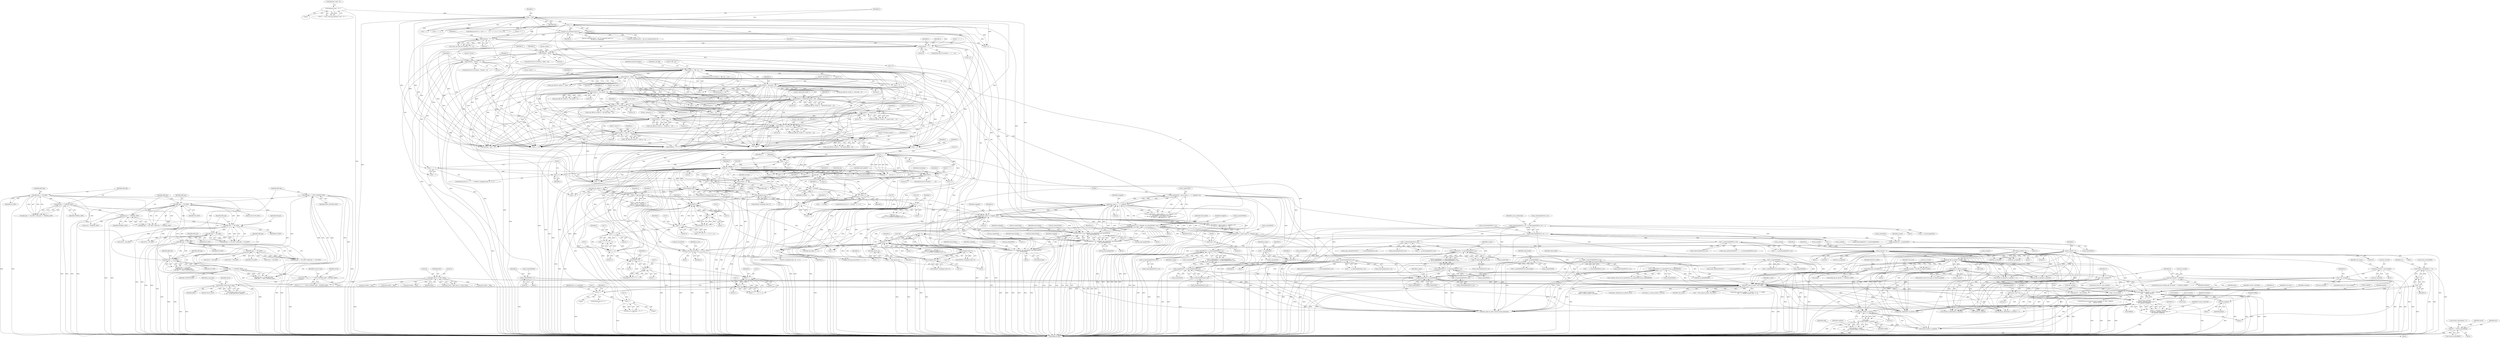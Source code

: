 digraph "0_savannah_17953b5893f7c9835f0dd2a704ba04e0371d2cbd_0@array" {
"1001874" [label="(Call,version_controlled[i] = !! cs)"];
"1001878" [label="(Call,!! cs)"];
"1001879" [label="(Call,! cs)"];
"1001860" [label="(Call,cs = (version_controller\n\t\t\t        (p_name[i], readonly, (struct stat *) 0,\n\t\t\t\t &getbuf, &diffbuf)))"];
"1001862" [label="(Call,version_controller\n\t\t\t        (p_name[i], readonly, (struct stat *) 0,\n\t\t\t\t &getbuf, &diffbuf))"];
"1000837" [label="(Call,p_name[i] = 0)"];
"1001757" [label="(Call,stat_file (p_name[i], &st[i]))"];
"1000780" [label="(Call,p_name[i] = 0)"];
"1000183" [label="(Call,p_name[i] = 0)"];
"1001788" [label="(Call,name_is_valid (p_name[i]))"];
"1001773" [label="(Call,lookup_file_id (&st[i]))"];
"1001802" [label="(Call,best_name (p_name, stat_errno))"];
"1001698" [label="(Call,p_name[INDEX] = 0)"];
"1001682" [label="(Call,(p_name[OLD] || p_name[NEW]) && p_name[INDEX])"];
"1001683" [label="(Call,p_name[OLD] || p_name[NEW])"];
"1000788" [label="(Call,p_name[OLD] = parse_name (s + 11, strippath, &u))"];
"1000792" [label="(Call,parse_name (s + 11, strippath, &u))"];
"1000747" [label="(Call,strnEQ (s, \"diff --git \", 11))"];
"1000658" [label="(Call,strnEQ(s, \"Prereq:\", 7))"];
"1000632" [label="(Call,strnEQ(s, \"Index:\", 6))"];
"1000602" [label="(Call,strnEQ(s, \"+++ \", 4))"];
"1000552" [label="(Call,get_ed_command_letter (s))"];
"1000448" [label="(Call,s++)"];
"1000431" [label="(Call,s = buf)"];
"1000423" [label="(Call,buf[chars_read - 2] == '\r')"];
"1000575" [label="(Call,strnEQ(s, \"*** \", 4))"];
"1000637" [label="(Call,fetchname (s+6, strippath, &p_name[INDEX], (char **) 0, NULL))"];
"1000580" [label="(Call,fetchname (s+4, strippath, &p_name[OLD], &p_timestr[OLD],\n\t\t       &p_timestamp[OLD]))"];
"1000607" [label="(Call,fetchname (s+4, strippath, &p_name[OLD], &p_timestr[OLD],\n\t\t       &p_timestamp[OLD]))"];
"1001156" [label="(Call,fetchname (t+4, strippath, &p_name[NEW], &p_timestr[NEW],\n\t\t\t   &timestamp))"];
"1001144" [label="(Call,strnEQ(t, \"--- \", 4))"];
"1001126" [label="(Call,t = s)"];
"1001074" [label="(Call,strnEQ (s, \"copy from \", 10))"];
"1001040" [label="(Call,strnEQ (s, \"rename from \", 12))"];
"1000849" [label="(Call,strnEQ (s, \"index \", 6))"];
"1001015" [label="(Call,strnEQ (s, \"new file mode \", 14))"];
"1000990" [label="(Call,strnEQ (s, \"deleted file mode \", 18))"];
"1000970" [label="(Call,strnEQ (s, \"new mode \", 9))"];
"1000950" [label="(Call,strnEQ (s, \"old mode \", 9))"];
"1001057" [label="(Call,strnEQ (s, \"rename to \", 10))"];
"1001091" [label="(Call,strnEQ (s, \"copy to \", 8))"];
"1001108" [label="(Call,strnEQ (s, \"GIT binary patch\", 16))"];
"1001135" [label="(Call,t[1] == ' ')"];
"1001140" [label="(Call,t += 2)"];
"1001130" [label="(Call,t[0] == '-')"];
"1000741" [label="(Call,*t = oldc)"];
"1000729" [label="(Call,oldc = *t)"];
"1000670" [label="(Call,(unsigned char) *t)"];
"1000494" [label="(Call,*t == 'c')"];
"1000489" [label="(Call,*t == 'd')"];
"1000478" [label="(Call,ISDIGIT (*t))"];
"1000498" [label="(Call,*t == 'a')"];
"1000537" [label="(Call,*t == '\n')"];
"1000529" [label="(Call,*t == '\r')"];
"1000518" [label="(Call,*t == ' ')"];
"1000510" [label="(Call,*t == ',')"];
"1000507" [label="(Call,ISDIGIT (*t))"];
"1000522" [label="(Call,*t == '\t')"];
"1000481" [label="(Call,*t == ',')"];
"1000689" [label="(Call,(unsigned char) *t)"];
"1000810" [label="(Call,parse_name (u, strippath, &u))"];
"1000865" [label="(Call,u[0] == '.')"];
"1000801" [label="(Call,(unsigned char) *u)"];
"1000702" [label="(Call,(unsigned char) *u)"];
"1000820" [label="(Call,! *u)"];
"1000858" [label="(Call,u = skip_hex_digits (s + 6))"];
"1000860" [label="(Call,skip_hex_digits (s + 6))"];
"1000696" [label="(Call,u = t + 1)"];
"1000680" [label="(Call,t = revision)"];
"1000676" [label="(Call,revision = t)"];
"1000674" [label="(Call,t++)"];
"1000664" [label="(Call,t = s + 7)"];
"1000685" [label="(Call,t++)"];
"1000871" [label="(Call,u[1] == '.')"];
"1000816" [label="(Call,u = skip_spaces (u))"];
"1000818" [label="(Call,skip_spaces (u))"];
"1000706" [label="(Call,u++)"];
"1000893" [label="(Call,get_sha1(&p_sha1[OLD], s + 6, u))"];
"1000646" [label="(Call,(char **) 0)"];
"1001550" [label="(Call,p_name[OLD] || ! p_timestamp[OLD].tv_sec)"];
"1001554" [label="(Call,! p_timestamp[OLD].tv_sec)"];
"1000309" [label="(Call,p_timestamp[OLD].tv_sec = p_timestamp[NEW].tv_sec = -1)"];
"1000315" [label="(Call,p_timestamp[NEW].tv_sec = -1)"];
"1000321" [label="(Call,-1)"];
"1001466" [label="(Call,! p_timestamp[OLD].tv_sec)"];
"1001385" [label="(Call,p_name[OLD] || ! p_timestamp[OLD].tv_sec)"];
"1001264" [label="(Call,p_name[OLD] = p_name[NEW])"];
"1000806" [label="(Call,p_name[NEW] = parse_name (u, strippath, &u))"];
"1001389" [label="(Call,! p_timestamp[OLD].tv_sec)"];
"1001314" [label="(Call,! p_timestamp[OLD].tv_sec)"];
"1001271" [label="(Call,p_name[NEW] = t)"];
"1001259" [label="(Call,t = p_name[OLD])"];
"1001560" [label="(Call,p_name[NEW] || ! p_timestamp[NEW].tv_sec)"];
"1001564" [label="(Call,! p_timestamp[NEW].tv_sec)"];
"1001537" [label="(Call,! p_timestamp[NEW].tv_sec)"];
"1001395" [label="(Call,p_name[NEW] || ! p_timestamp[NEW].tv_sec)"];
"1001399" [label="(Call,! p_timestamp[NEW].tv_sec)"];
"1001363" [label="(Call,! p_timestamp[NEW].tv_sec)"];
"1001571" [label="(Call,! p_name[INDEX])"];
"1001406" [label="(Call,! p_name[INDEX])"];
"1001779" [label="(Call,stat_errno[i] = ENOENT)"];
"1001766" [label="(Call,! stat_errno[i])"];
"1001753" [label="(Call,stat_errno[i] = stat_file (p_name[i], &st[i]))"];
"1001740" [label="(Call,! stat_errno[i])"];
"1001732" [label="(Call,stat_errno[i] = stat_errno[i0])"];
"1001885" [label="(Call,version_get (p_name[i], cs, false, readonly,\n\t\t\t\t\t       getbuf, &st[i]))"];
"1000370" [label="(Call,pget_line (0, 0, false, false))"];
"1001522" [label="(Call,another_hunk (retval, false))"];
"1001493" [label="(Call,retval = (*(s-1) == '*' ? NEW_CONTEXT_DIFF : CONTEXT_DIFF))"];
"1001435" [label="(Call,diff_type == NEW_CONTEXT_DIFF)"];
"1001432" [label="(Call,diff_type == CONTEXT_DIFF)"];
"1001428" [label="(Call,diff_type == NO_DIFF)"];
"1001233" [label="(Call,diff_type == UNI_DIFF)"];
"1001230" [label="(Call,diff_type == NO_DIFF)"];
"1001203" [label="(Call,diff_type == NO_DIFF)"];
"1000279" [label="(Call,diff_type == ED_DIFF)"];
"1001590" [label="(Call,diff_type == NORMAL_DIFF)"];
"1001587" [label="(Call,diff_type == NO_DIFF)"];
"1000282" [label="(Call,diff_type == NORMAL_DIFF)"];
"1001206" [label="(Call,diff_type == ED_DIFF)"];
"1001908" [label="(Call,free (getbuf))"];
"1001834" [label="(Call,readonly = (outfile\n\t\t\t\t       && strcmp (outfile, p_name[i]) != 0))"];
"1001836" [label="(Call,outfile\n\t\t\t\t       && strcmp (outfile, p_name[i]) != 0)"];
"1001838" [label="(Call,strcmp (outfile, p_name[i]) != 0)"];
"1001867" [label="(Call,(struct stat *) 0)"];
"1002107" [label="(Call,invc = version_controlled[i])"];
"1000584" [label="(Identifier,strippath)"];
"1001736" [label="(Call,stat_errno[i0])"];
"1001172" [label="(Identifier,need_header)"];
"1002098" [label="(Call,xstrdup (p_name[i]))"];
"1001549" [label="(Call,(p_name[OLD] || ! p_timestamp[OLD].tv_sec)\n\t\t   && (p_name[NEW] || ! p_timestamp[NEW].tv_sec))"];
"1001057" [label="(Call,strnEQ (s, \"rename to \", 10))"];
"1001742" [label="(Identifier,stat_errno)"];
"1000532" [label="(Literal,'\r')"];
"1001076" [label="(Literal,\"copy from \")"];
"1000310" [label="(Call,p_timestamp[OLD].tv_sec)"];
"1002004" [label="(Call,prefix_components (p_name[i], false))"];
"1001435" [label="(Call,diff_type == NEW_CONTEXT_DIFF)"];
"1002102" [label="(Call,inerrno = stat_errno[i])"];
"1001870" [label="(Call,&getbuf)"];
"1001143" [label="(ControlStructure,if (strnEQ(t, \"--- \", 4)))"];
"1001908" [label="(Call,free (getbuf))"];
"1000849" [label="(Call,strnEQ (s, \"index \", 6))"];
"1000616" [label="(Call,&p_timestr[OLD])"];
"1000602" [label="(Call,strnEQ(s, \"+++ \", 4))"];
"1001886" [label="(Call,p_name[i])"];
"1000999" [label="(Call,fetchmode (s + 18))"];
"1000701" [label="(Call,ISSPACE ((unsigned char) *u))"];
"1001378" [label="(Call,retval = UNI_DIFF)"];
"1001016" [label="(Identifier,s)"];
"1001861" [label="(Identifier,cs)"];
"1001863" [label="(Call,p_name[i])"];
"1000800" [label="(Call,ISSPACE ((unsigned char) *u))"];
"1001879" [label="(Call,! cs)"];
"1001859" [label="(Block,)"];
"1001127" [label="(Identifier,t)"];
"1001885" [label="(Call,version_get (p_name[i], cs, false, readonly,\n\t\t\t\t\t       getbuf, &st[i]))"];
"1000572" [label="(Call,!stars_last_line && strnEQ(s, \"*** \", 4))"];
"1001862" [label="(Call,version_controller\n\t\t\t        (p_name[i], readonly, (struct stat *) 0,\n\t\t\t\t &getbuf, &diffbuf))"];
"1001794" [label="(Identifier,i0)"];
"1000797" [label="(Call,&u)"];
"1000960" [label="(Call,s + 9)"];
"1001871" [label="(Identifier,getbuf)"];
"1001233" [label="(Call,diff_type == UNI_DIFF)"];
"1001160" [label="(Identifier,strippath)"];
"1001386" [label="(Call,p_name[OLD])"];
"1001236" [label="(Call,strnEQ(s, \"@@ -\", 4))"];
"1001783" [label="(Identifier,ENOENT)"];
"1001190" [label="(Call,t - s)"];
"1000748" [label="(Identifier,s)"];
"1001075" [label="(Identifier,s)"];
"1001741" [label="(Call,stat_errno[i])"];
"1000424" [label="(Call,buf[chars_read - 2])"];
"1001093" [label="(Literal,\"copy to \")"];
"1001571" [label="(Call,! p_name[INDEX])"];
"1000624" [label="(Call,need_header = false)"];
"1001740" [label="(Call,! stat_errno[i])"];
"1001259" [label="(Call,t = p_name[OLD])"];
"1000519" [label="(Call,*t)"];
"1001561" [label="(Call,p_name[NEW])"];
"1001884" [label="(ControlStructure,if (version_get (p_name[i], cs, false, readonly,\n\t\t\t\t\t       getbuf, &st[i])))"];
"1000858" [label="(Call,u = skip_hex_digits (s + 6))"];
"1000787" [label="(Call,(p_name[OLD] = parse_name (s + 11, strippath, &u))\n\t\t   && ISSPACE ((unsigned char) *u)\n\t\t   && (p_name[NEW] = parse_name (u, strippath, &u))\n\t\t   && (u = skip_spaces (u), ! *u))"];
"1001588" [label="(Identifier,diff_type)"];
"1001059" [label="(Literal,\"rename to \")"];
"1000951" [label="(Identifier,s)"];
"1000679" [label="(ControlStructure,for (t = revision;  *t;  t++))"];
"1001202" [label="(Call,diff_type == NO_DIFF || diff_type == ED_DIFF)"];
"1001876" [label="(Identifier,version_controlled)"];
"1001437" [label="(Identifier,NEW_CONTEXT_DIFF)"];
"1001789" [label="(Call,p_name[i])"];
"1001142" [label="(Literal,2)"];
"1001691" [label="(Identifier,p_name)"];
"1000950" [label="(Call,strnEQ (s, \"old mode \", 9))"];
"1000841" [label="(Literal,0)"];
"1001357" [label="(Call,p_says_nonexistent[NEW] = 1 + ! p_timestamp[NEW].tv_sec)"];
"1001892" [label="(Identifier,getbuf)"];
"1000316" [label="(Call,p_timestamp[NEW].tv_sec)"];
"1000325" [label="(Identifier,p_says_nonexistent)"];
"1000607" [label="(Call,fetchname (s+4, strippath, &p_name[OLD], &p_timestr[OLD],\n\t\t       &p_timestamp[OLD]))"];
"1000744" [label="(Identifier,oldc)"];
"1000648" [label="(Literal,0)"];
"1001015" [label="(Call,strnEQ (s, \"new file mode \", 14))"];
"1001234" [label="(Identifier,diff_type)"];
"1001527" [label="(Identifier,p_repl_lines)"];
"1000474" [label="(Call,s + 1)"];
"1000283" [label="(Identifier,diff_type)"];
"1001837" [label="(Identifier,outfile)"];
"1000659" [label="(Identifier,s)"];
"1001575" [label="(Identifier,need_header)"];
"1000482" [label="(Call,*t)"];
"1002107" [label="(Call,invc = version_controlled[i])"];
"1001397" [label="(Identifier,p_name)"];
"1001055" [label="(Call,p_git_diff && strnEQ (s, \"rename to \", 10))"];
"1001128" [label="(Identifier,s)"];
"1000492" [label="(Literal,'d')"];
"1000523" [label="(Call,*t)"];
"1000993" [label="(Literal,18)"];
"1000603" [label="(Identifier,s)"];
"1001757" [label="(Call,stat_file (p_name[i], &st[i]))"];
"1001773" [label="(Call,lookup_file_id (&st[i]))"];
"1000528" [label="(ControlStructure,if (*t == '\r'))"];
"1000754" [label="(Identifier,extended_headers)"];
"1000676" [label="(Call,revision = t)"];
"1000663" [label="(ControlStructure,for (t = s + 7;  ISSPACE ((unsigned char) *t);  t++))"];
"1000813" [label="(Call,&u)"];
"1000608" [label="(Call,s+4)"];
"1000518" [label="(Call,*t == ' ')"];
"1001400" [label="(Call,p_timestamp[NEW].tv_sec)"];
"1001913" [label="(Call,! stat_errno[i])"];
"1000664" [label="(Call,t = s + 7)"];
"1001684" [label="(Call,p_name[OLD])"];
"1001208" [label="(Identifier,ED_DIFF)"];
"1001850" [label="(Call,strcmp (p_name[nope], p_name[i]) != 0)"];
"1000432" [label="(Identifier,s)"];
"1000184" [label="(Call,p_name[i])"];
"1000776" [label="(Call,free (p_name[i]))"];
"1000730" [label="(Identifier,oldc)"];
"1000833" [label="(Call,free (p_name[i]))"];
"1001493" [label="(Call,retval = (*(s-1) == '*' ? NEW_CONTEXT_DIFF : CONTEXT_DIFF))"];
"1001705" [label="(Identifier,i)"];
"1000746" [label="(ControlStructure,if (strnEQ (s, \"diff --git \", 11)))"];
"1001231" [label="(Identifier,diff_type)"];
"1001589" [label="(Identifier,NO_DIFF)"];
"1001277" [label="(Identifier,t)"];
"1001204" [label="(Identifier,diff_type)"];
"1000430" [label="(ControlStructure,for (s = buf; *s == ' ' || *s == '\t' || *s == 'X'; s++))"];
"1001682" [label="(Call,(p_name[OLD] || p_name[NEW]) && p_name[INDEX])"];
"1001429" [label="(Identifier,diff_type)"];
"1000632" [label="(Call,strnEQ(s, \"Index:\", 6))"];
"1000581" [label="(Call,s+4)"];
"1001592" [label="(Identifier,NORMAL_DIFF)"];
"1000489" [label="(Call,*t == 'd')"];
"1000735" [label="(Identifier,t)"];
"1001903" [label="(Call,version_controlled[i] = 0)"];
"1001261" [label="(Call,p_name[OLD])"];
"1001800" [label="(Call,i = best_name (p_name, stat_errno))"];
"1000611" [label="(Identifier,strippath)"];
"1000741" [label="(Call,*t = oldc)"];
"1001683" [label="(Call,p_name[OLD] || p_name[NEW])"];
"1000657" [label="(ControlStructure,if (strnEQ(s, \"Prereq:\", 7)))"];
"1000284" [label="(Identifier,NORMAL_DIFF)"];
"1001693" [label="(Block,)"];
"1000873" [label="(Identifier,u)"];
"1001835" [label="(Identifier,readonly)"];
"1000601" [label="(ControlStructure,if (strnEQ(s, \"+++ \", 4)))"];
"1000490" [label="(Call,*t)"];
"1000704" [label="(Call,*u)"];
"1000646" [label="(Call,(char **) 0)"];
"1001555" [label="(Call,p_timestamp[OLD].tv_sec)"];
"1001428" [label="(Call,diff_type == NO_DIFF)"];
"1000818" [label="(Call,skip_spaces (u))"];
"1000702" [label="(Call,(unsigned char) *u)"];
"1000793" [label="(Call,s + 11)"];
"1001758" [label="(Call,p_name[i])"];
"1001722" [label="(Call,strcmp (p_name[i0], p_name[i]) == 0)"];
"1001911" [label="(Identifier,diffbuf)"];
"1001752" [label="(Block,)"];
"1000832" [label="(Block,)"];
"1000816" [label="(Call,u = skip_spaces (u))"];
"1000552" [label="(Call,get_ed_command_letter (s))"];
"1000821" [label="(Call,*u)"];
"1001275" [label="(Identifier,t)"];
"1000637" [label="(Call,fetchname (s+6, strippath, &p_name[INDEX], (char **) 0, NULL))"];
"1000837" [label="(Call,p_name[i] = 0)"];
"1000953" [label="(Literal,9)"];
"1000178" [label="(Block,)"];
"1000871" [label="(Call,u[1] == '.')"];
"1000612" [label="(Call,&p_name[OLD])"];
"1001874" [label="(Call,version_controlled[i] = !! cs)"];
"1001444" [label="(Block,)"];
"1000449" [label="(Identifier,s)"];
"1000524" [label="(Identifier,t)"];
"1001875" [label="(Call,version_controlled[i])"];
"1001507" [label="(Identifier,saved_p_base)"];
"1001156" [label="(Call,fetchname (t+4, strippath, &p_name[NEW], &p_timestr[NEW],\n\t\t\t   &timestamp))"];
"1001131" [label="(Call,t[0])"];
"1001268" [label="(Call,p_name[NEW])"];
"1001699" [label="(Call,p_name[INDEX])"];
"1000875" [label="(Literal,'.')"];
"1001132" [label="(Identifier,t)"];
"1000593" [label="(Call,&p_timestamp[OLD])"];
"1000698" [label="(Call,t + 1)"];
"1001125" [label="(ControlStructure,for (t = s;  t[0] == '-' && t[1] == ' ';  t += 2))"];
"1001094" [label="(Literal,8)"];
"1001406" [label="(Call,! p_name[INDEX])"];
"1000870" [label="(Call,u[1] == '.'\n\t\t&& (v = skip_hex_digits (u + 2))\n\t\t&& (! *v || ISSPACE ((unsigned char) *v)))"];
"1000429" [label="(Literal,'\r')"];
"1001043" [label="(Literal,12)"];
"1000681" [label="(Identifier,t)"];
"1001839" [label="(Call,strcmp (outfile, p_name[i]))"];
"1000499" [label="(Call,*t)"];
"1001780" [label="(Call,stat_errno[i])"];
"1001739" [label="(ControlStructure,if (! stat_errno[i]))"];
"1001616" [label="(Call,retval = NORMAL_DIFF)"];
"1001427" [label="(Call,diff_type == NO_DIFF\n\t     || diff_type == CONTEXT_DIFF\n\t     || diff_type == NEW_CONTEXT_DIFF)"];
"1000553" [label="(Identifier,s)"];
"1000661" [label="(Literal,7)"];
"1001169" [label="(Call,&timestamp)"];
"1001869" [label="(Literal,0)"];
"1000902" [label="(Call,get_sha1(&p_sha1[NEW], u + 2, v))"];
"1000484" [label="(Literal,',')"];
"1000129" [label="(Block,)"];
"1001000" [label="(Call,s + 18)"];
"1000796" [label="(Identifier,strippath)"];
"1000801" [label="(Call,(unsigned char) *u)"];
"1001941" [label="(Call,maybe_reverse (p_name[i == NONE ? i0 : i], i == NONE,\n\t\t\t\t  i == NONE || st[i].st_size == 0))"];
"1000508" [label="(Call,*t)"];
"1000820" [label="(Call,! *u)"];
"1001315" [label="(Call,p_timestamp[OLD].tv_sec)"];
"1001232" [label="(Identifier,NO_DIFF)"];
"1001389" [label="(Call,! p_timestamp[OLD].tv_sec)"];
"1000861" [label="(Call,s + 6)"];
"1000540" [label="(Literal,'\n')"];
"1000485" [label="(Call,t++)"];
"1001240" [label="(Block,)"];
"1000514" [label="(Call,t++)"];
"1000731" [label="(Call,*t)"];
"1000727" [label="(Block,)"];
"1000859" [label="(Identifier,u)"];
"1000625" [label="(Identifier,need_header)"];
"1000372" [label="(Literal,0)"];
"1001723" [label="(Call,strcmp (p_name[i0], p_name[i]))"];
"1000905" [label="(Identifier,p_sha1)"];
"1000979" [label="(Call,fetchmode (s + 9))"];
"1001731" [label="(Block,)"];
"1001038" [label="(Call,p_git_diff && strnEQ (s, \"rename from \", 12))"];
"1001134" [label="(Literal,'-')"];
"1001024" [label="(Call,fetchmode (s + 14))"];
"1001260" [label="(Identifier,t)"];
"1001560" [label="(Call,p_name[NEW] || ! p_timestamp[NEW].tv_sec)"];
"1000526" [label="(Call,t++)"];
"1000649" [label="(Identifier,NULL)"];
"1002119" [label="(MethodReturn,RET)"];
"1000472" [label="(Call,t = s + 1)"];
"1002049" [label="(Call,best_name (p_name, distance_from_minimum))"];
"1001146" [label="(Literal,\"--- \")"];
"1001591" [label="(Identifier,diff_type)"];
"1000635" [label="(Literal,6)"];
"1001771" [label="(ControlStructure,if (lookup_file_id (&st[i]) == DELETE_LATER))"];
"1001140" [label="(Call,t += 2)"];
"1000506" [label="(Call,ISDIGIT (*t) || *t == ',')"];
"1000549" [label="(Call,(ed_command_letter = get_ed_command_letter (s))\n\t\t|| this_is_a_command)"];
"1001361" [label="(Call,1 + ! p_timestamp[NEW].tv_sec)"];
"1001554" [label="(Call,! p_timestamp[OLD].tv_sec)"];
"1000893" [label="(Call,get_sha1(&p_sha1[OLD], s + 6, u))"];
"1001878" [label="(Call,!! cs)"];
"1001732" [label="(Call,stat_errno[i] = stat_errno[i0])"];
"1001551" [label="(Call,p_name[OLD])"];
"1000517" [label="(Call,*t == ' ' || *t == '\t')"];
"1000370" [label="(Call,pget_line (0, 0, false, false))"];
"1001698" [label="(Call,p_name[INDEX] = 0)"];
"1001152" [label="(Identifier,timestamp)"];
"1001565" [label="(Call,p_timestamp[NEW].tv_sec)"];
"1000282" [label="(Call,diff_type == NORMAL_DIFF)"];
"1001264" [label="(Call,p_name[OLD] = p_name[NEW])"];
"1000952" [label="(Literal,\"old mode \")"];
"1001077" [label="(Literal,10)"];
"1000651" [label="(Identifier,need_header)"];
"1000411" [label="(Call,retval = UNI_DIFF)"];
"1001883" [label="(Block,)"];
"1001407" [label="(Call,p_name[INDEX])"];
"1000806" [label="(Call,p_name[NEW] = parse_name (u, strippath, &u))"];
"1000788" [label="(Call,p_name[OLD] = parse_name (s + 11, strippath, &u))"];
"1000423" [label="(Call,buf[chars_read - 2] == '\r')"];
"1000641" [label="(Identifier,strippath)"];
"1000851" [label="(Literal,\"index \")"];
"1001882" [label="(Identifier,cs)"];
"1001572" [label="(Call,p_name[INDEX])"];
"1000497" [label="(Literal,'c')"];
"1001890" [label="(Identifier,false)"];
"1000448" [label="(Call,s++)"];
"1000838" [label="(Call,p_name[i])"];
"1001041" [label="(Identifier,s)"];
"1001272" [label="(Call,p_name[NEW])"];
"1000848" [label="(Identifier,p_git_diff)"];
"1000817" [label="(Identifier,u)"];
"1001430" [label="(Identifier,NO_DIFF)"];
"1001229" [label="(Call,diff_type == NO_DIFF || diff_type == UNI_DIFF)"];
"1001147" [label="(Literal,4)"];
"1000812" [label="(Identifier,strippath)"];
"1001587" [label="(Call,diff_type == NO_DIFF)"];
"1000880" [label="(Call,u + 2)"];
"1000631" [label="(ControlStructure,if (strnEQ(s, \"Index:\", 6)))"];
"1001144" [label="(Call,strnEQ(t, \"--- \", 4))"];
"1001524" [label="(Identifier,false)"];
"1000665" [label="(Identifier,t)"];
"1000807" [label="(Call,p_name[NEW])"];
"1001364" [label="(Call,p_timestamp[NEW].tv_sec)"];
"1000811" [label="(Identifier,u)"];
"1001106" [label="(Call,p_git_diff && strnEQ (s, \"GIT binary patch\", 16))"];
"1001271" [label="(Call,p_name[NEW] = t)"];
"1000494" [label="(Call,*t == 'c')"];
"1000521" [label="(Literal,' ')"];
"1001203" [label="(Call,diff_type == NO_DIFF)"];
"1001399" [label="(Call,! p_timestamp[NEW].tv_sec)"];
"1001746" [label="(Identifier,st)"];
"1000867" [label="(Identifier,u)"];
"1000803" [label="(Call,*u)"];
"1001765" [label="(ControlStructure,if (! stat_errno[i]))"];
"1000585" [label="(Call,&p_name[OLD])"];
"1000481" [label="(Call,*t == ',')"];
"1001092" [label="(Identifier,s)"];
"1001108" [label="(Call,strnEQ (s, \"GIT binary patch\", 16))"];
"1001060" [label="(Literal,10)"];
"1001235" [label="(Identifier,UNI_DIFF)"];
"1000576" [label="(Identifier,s)"];
"1000685" [label="(Call,t++)"];
"1000819" [label="(Identifier,u)"];
"1001126" [label="(Call,t = s)"];
"1000968" [label="(Call,p_git_diff && strnEQ (s, \"new mode \", 9))"];
"1000598" [label="(Identifier,need_header)"];
"1001165" [label="(Call,&p_timestr[NEW])"];
"1001288" [label="(Call,p_timestr[NEW] = t)"];
"1001136" [label="(Call,t[1])"];
"1001410" [label="(Identifier,need_header)"];
"1000496" [label="(Identifier,t)"];
"1000857" [label="(Call,(u = skip_hex_digits (s + 6))\n\t\t&& u[0] == '.' && u[1] == '.'\n\t\t&& (v = skip_hex_digits (u + 2))\n\t\t&& (! *v || ISSPACE ((unsigned char) *v)))"];
"1001207" [label="(Identifier,diff_type)"];
"1001205" [label="(Identifier,NO_DIFF)"];
"1000513" [label="(Literal,',')"];
"1001198" [label="(Identifier,need_header)"];
"1000187" [label="(Literal,0)"];
"1000669" [label="(Call,ISSPACE ((unsigned char) *t))"];
"1000642" [label="(Call,&p_name[INDEX])"];
"1001312" [label="(Call,1 + ! p_timestamp[OLD].tv_sec)"];
"1000729" [label="(Call,oldc = *t)"];
"1000792" [label="(Call,parse_name (s + 11, strippath, &u))"];
"1001266" [label="(Identifier,p_name)"];
"1001467" [label="(Call,p_timestamp[OLD].tv_sec)"];
"1001460" [label="(Call,p_says_nonexistent[OLD] = 1 + ! p_timestamp[OLD].tv_sec)"];
"1000315" [label="(Call,p_timestamp[NEW].tv_sec = -1)"];
"1000831" [label="(Identifier,i)"];
"1001247" [label="(Call,p_timestamp[OLD] = p_timestamp[NEW])"];
"1001018" [label="(Literal,14)"];
"1000847" [label="(Call,p_git_diff && strnEQ (s, \"index \", 6))"];
"1001396" [label="(Call,p_name[NEW])"];
"1001308" [label="(Call,p_says_nonexistent[OLD] = 1 + ! p_timestamp[OLD].tv_sec)"];
"1000638" [label="(Call,s+6)"];
"1000662" [label="(Block,)"];
"1001421" [label="(Call,strnEQ(s, \"********\", 8))"];
"1000805" [label="(Call,(p_name[NEW] = parse_name (u, strippath, &u))\n\t\t   && (u = skip_spaces (u), ! *u))"];
"1001148" [label="(Block,)"];
"1000431" [label="(Call,s = buf)"];
"1001293" [label="(Call,s += 4)"];
"1001157" [label="(Call,t+4)"];
"1000575" [label="(Call,strnEQ(s, \"*** \", 4))"];
"1001905" [label="(Identifier,version_controlled)"];
"1000948" [label="(Call,p_git_diff && strnEQ (s, \"old mode \", 9))"];
"1000672" [label="(Call,*t)"];
"1001494" [label="(Identifier,retval)"];
"1001779" [label="(Call,stat_errno[i] = ENOENT)"];
"1001866" [label="(Identifier,readonly)"];
"1000991" [label="(Identifier,s)"];
"1000437" [label="(Identifier,s)"];
"1001206" [label="(Call,diff_type == ED_DIFF)"];
"1000633" [label="(Identifier,s)"];
"1001074" [label="(Call,strnEQ (s, \"copy from \", 10))"];
"1000691" [label="(Call,*t)"];
"1000898" [label="(Call,s + 6)"];
"1001889" [label="(Identifier,cs)"];
"1000666" [label="(Call,s + 7)"];
"1001836" [label="(Call,outfile\n\t\t\t\t       && strcmp (outfile, p_name[i]) != 0)"];
"1000973" [label="(Literal,9)"];
"1000720" [label="(Call,t == revision)"];
"1001899" [label="(Identifier,stat_errno)"];
"1001522" [label="(Call,another_hunk (retval, false))"];
"1000678" [label="(Identifier,t)"];
"1000879" [label="(Call,skip_hex_digits (u + 2))"];
"1000789" [label="(Call,p_name[OLD])"];
"1001042" [label="(Literal,\"rename from \")"];
"1001495" [label="(Call,*(s-1) == '*' ? NEW_CONTEXT_DIFF : CONTEXT_DIFF)"];
"1000278" [label="(Call,diff_type == ED_DIFF || diff_type == NORMAL_DIFF)"];
"1000959" [label="(Call,fetchmode (s + 9))"];
"1002109" [label="(Call,version_controlled[i])"];
"1000606" [label="(Block,)"];
"1001139" [label="(Literal,' ')"];
"1001690" [label="(Call,p_name[INDEX])"];
"1001223" [label="(Call,retval = ED_DIFF)"];
"1000173" [label="(Identifier,i)"];
"1001778" [label="(Identifier,DELETE_LATER)"];
"1000706" [label="(Call,u++)"];
"1000775" [label="(Block,)"];
"1000620" [label="(Call,&p_timestamp[OLD])"];
"1000433" [label="(Identifier,buf)"];
"1000533" [label="(Call,t++)"];
"1001025" [label="(Call,s + 14)"];
"1001072" [label="(Call,p_git_diff && strnEQ (s, \"copy from \", 10))"];
"1001433" [label="(Identifier,diff_type)"];
"1000529" [label="(Call,*t == '\r')"];
"1001395" [label="(Call,p_name[NEW] || ! p_timestamp[NEW].tv_sec)"];
"1001586" [label="(Call,diff_type == NO_DIFF || diff_type == NORMAL_DIFF)"];
"1000780" [label="(Call,p_name[i] = 0)"];
"1000535" [label="(Call,this_is_a_command = (*t == '\n'))"];
"1000670" [label="(Call,(unsigned char) *t)"];
"1001265" [label="(Call,p_name[OLD])"];
"1001111" [label="(Literal,16)"];
"1002069" [label="(Call,p_name[! reverse] &&\n\t      name_is_valid (p_name[! reverse]))"];
"1002113" [label="(Identifier,instat)"];
"1000650" [label="(Call,need_header = false)"];
"1000762" [label="(Call,retval = UNI_DIFF)"];
"1001761" [label="(Call,&st[i])"];
"1000589" [label="(Call,&p_timestr[OLD])"];
"1001893" [label="(Call,&st[i])"];
"1000488" [label="(Call,*t == 'd' || *t == 'c' || *t == 'a')"];
"1000605" [label="(Literal,4)"];
"1000784" [label="(Literal,0)"];
"1001687" [label="(Call,p_name[NEW])"];
"1000815" [label="(Block,)"];
"1001538" [label="(Call,p_timestamp[NEW].tv_sec)"];
"1001562" [label="(Identifier,p_name)"];
"1000707" [label="(Identifier,u)"];
"1000852" [label="(Literal,6)"];
"1001802" [label="(Call,best_name (p_name, stat_errno))"];
"1001564" [label="(Call,! p_timestamp[NEW].tv_sec)"];
"1001786" [label="(Call,posixly_correct && name_is_valid (p_name[i]))"];
"1000478" [label="(Call,ISDIGIT (*t))"];
"1000686" [label="(Identifier,t)"];
"1002117" [label="(Return,return retval;)"];
"1001909" [label="(Identifier,getbuf)"];
"1001466" [label="(Call,! p_timestamp[OLD].tv_sec)"];
"1000660" [label="(Literal,\"Prereq:\")"];
"1000684" [label="(Identifier,t)"];
"1001531" [label="(Call,p_says_nonexistent[NEW] = 1 + ! p_timestamp[NEW].tv_sec)"];
"1000504" [label="(Call,t++)"];
"1000680" [label="(Call,t = revision)"];
"1001829" [label="(Block,)"];
"1001390" [label="(Call,p_timestamp[OLD].tv_sec)"];
"1000658" [label="(Call,strnEQ(s, \"Prereq:\", 7))"];
"1001754" [label="(Call,stat_errno[i])"];
"1001161" [label="(Call,&p_name[NEW])"];
"1001431" [label="(Call,diff_type == CONTEXT_DIFF\n\t     || diff_type == NEW_CONTEXT_DIFF)"];
"1001141" [label="(Identifier,t)"];
"1000636" [label="(Block,)"];
"1000280" [label="(Identifier,diff_type)"];
"1000577" [label="(Literal,\"*** \")"];
"1000580" [label="(Call,fetchname (s+4, strippath, &p_name[OLD], &p_timestr[OLD],\n\t\t       &p_timestamp[OLD]))"];
"1000742" [label="(Call,*t)"];
"1001110" [label="(Literal,\"GIT binary patch\")"];
"1002009" [label="(Call,prefix_components (p_name[i], true))"];
"1000971" [label="(Identifier,s)"];
"1000747" [label="(Call,strnEQ (s, \"diff --git \", 11))"];
"1000872" [label="(Call,u[1])"];
"1001844" [label="(Literal,0)"];
"1001679" [label="(Call,! posixly_correct && (p_name[OLD] || p_name[NEW]) && p_name[INDEX])"];
"1001776" [label="(Identifier,st)"];
"1000550" [label="(Call,ed_command_letter = get_ed_command_letter (s))"];
"1001385" [label="(Call,p_name[OLD] || ! p_timestamp[OLD].tv_sec)"];
"1000878" [label="(Identifier,v)"];
"1001273" [label="(Identifier,p_name)"];
"1001535" [label="(Call,1 + ! p_timestamp[NEW].tv_sec)"];
"1001145" [label="(Identifier,t)"];
"1000972" [label="(Literal,\"new mode \")"];
"1000639" [label="(Identifier,s)"];
"1000869" [label="(Literal,'.')"];
"1000415" [label="(Return,return NO_DIFF;)"];
"1000750" [label="(Literal,11)"];
"1001872" [label="(Call,&diffbuf)"];
"1001788" [label="(Call,name_is_valid (p_name[i]))"];
"1001384" [label="(Call,(p_name[OLD] || ! p_timestamp[OLD].tv_sec)\n\t\t   && (p_name[NEW] || ! p_timestamp[NEW].tv_sec))"];
"1000609" [label="(Identifier,s)"];
"1000281" [label="(Identifier,ED_DIFF)"];
"1001523" [label="(Identifier,retval)"];
"1000371" [label="(Literal,0)"];
"1000682" [label="(Identifier,revision)"];
"1000774" [label="(Identifier,i)"];
"1001432" [label="(Call,diff_type == CONTEXT_DIFF)"];
"1001089" [label="(Call,p_git_diff && strnEQ (s, \"copy to \", 8))"];
"1000501" [label="(Literal,'a')"];
"1001733" [label="(Call,stat_errno[i])"];
"1000510" [label="(Call,*t == ',')"];
"1001702" [label="(Literal,0)"];
"1000530" [label="(Call,*t)"];
"1000279" [label="(Call,diff_type == ED_DIFF)"];
"1000901" [label="(Identifier,u)"];
"1000309" [label="(Call,p_timestamp[OLD].tv_sec = p_timestamp[NEW].tv_sec = -1)"];
"1001803" [label="(Identifier,p_name)"];
"1001434" [label="(Identifier,CONTEXT_DIFF)"];
"1001570" [label="(Call,! p_name[INDEX] && need_header)"];
"1000597" [label="(Call,need_header = false)"];
"1001013" [label="(Call,p_git_diff && strnEQ (s, \"new file mode \", 14))"];
"1000695" [label="(ControlStructure,for (u = t + 1;  ISSPACE ((unsigned char) *u);  u++))"];
"1001242" [label="(Call,ti = p_timestamp[OLD])"];
"1000749" [label="(Literal,\"diff --git \")"];
"1000907" [label="(Call,u + 2)"];
"1001213" [label="(Call,strEQ(s, \".\n\"))"];
"1000578" [label="(Literal,4)"];
"1001363" [label="(Call,! p_timestamp[NEW].tv_sec)"];
"1000675" [label="(Identifier,t)"];
"1001834" [label="(Call,readonly = (outfile\n\t\t\t\t       && strcmp (outfile, p_name[i]) != 0))"];
"1001091" [label="(Call,strnEQ (s, \"copy to \", 8))"];
"1001768" [label="(Identifier,stat_errno)"];
"1000483" [label="(Identifier,t)"];
"1001550" [label="(Call,p_name[OLD] || ! p_timestamp[OLD].tv_sec)"];
"1000534" [label="(Identifier,t)"];
"1001880" [label="(Identifier,cs)"];
"1001040" [label="(Call,strnEQ (s, \"rename from \", 12))"];
"1000781" [label="(Call,p_name[i])"];
"1001058" [label="(Identifier,s)"];
"1001129" [label="(Call,t[0] == '-' && t[1] == ' ')"];
"1000980" [label="(Call,s + 9)"];
"1000866" [label="(Call,u[0])"];
"1000321" [label="(Call,-1)"];
"1000479" [label="(Call,*t)"];
"1002093" [label="(Block,)"];
"1000677" [label="(Identifier,revision)"];
"1001017" [label="(Literal,\"new file mode \")"];
"1000688" [label="(Call,ISSPACE ((unsigned char) *t))"];
"1001436" [label="(Identifier,diff_type)"];
"1001537" [label="(Call,! p_timestamp[NEW].tv_sec)"];
"1002074" [label="(Call,name_is_valid (p_name[! reverse]))"];
"1000894" [label="(Call,&p_sha1[OLD])"];
"1001766" [label="(Call,! stat_errno[i])"];
"1000511" [label="(Call,*t)"];
"1000322" [label="(Literal,1)"];
"1001848" [label="(Identifier,nope)"];
"1000498" [label="(Call,*t == 'a')"];
"1000522" [label="(Call,*t == '\t')"];
"1000579" [label="(Block,)"];
"1001230" [label="(Call,diff_type == NO_DIFF)"];
"1002108" [label="(Identifier,invc)"];
"1000860" [label="(Call,skip_hex_digits (s + 6))"];
"1000419" [label="(Call,2 <= chars_read && buf[chars_read - 2] == '\r')"];
"1001774" [label="(Call,&st[i])"];
"1001130" [label="(Call,t[0] == '-')"];
"1000689" [label="(Call,(unsigned char) *t)"];
"1000500" [label="(Identifier,t)"];
"1001891" [label="(Identifier,readonly)"];
"1001590" [label="(Call,diff_type == NORMAL_DIFF)"];
"1001314" [label="(Call,! p_timestamp[OLD].tv_sec)"];
"1001137" [label="(Identifier,t)"];
"1000512" [label="(Identifier,t)"];
"1000892" [label="(Block,)"];
"1000373" [label="(Identifier,false)"];
"1000990" [label="(Call,strnEQ (s, \"deleted file mode \", 18))"];
"1000538" [label="(Call,*t)"];
"1000697" [label="(Identifier,u)"];
"1000374" [label="(Identifier,false)"];
"1000864" [label="(Call,u[0] == '.' && u[1] == '.'\n\t\t&& (v = skip_hex_digits (u + 2))\n\t\t&& (! *v || ISSPACE ((unsigned char) *v)))"];
"1000183" [label="(Call,p_name[i] = 0)"];
"1001109" [label="(Identifier,s)"];
"1001405" [label="(Call,! p_name[INDEX] && need_header)"];
"1000850" [label="(Identifier,s)"];
"1001464" [label="(Call,1 + ! p_timestamp[OLD].tv_sec)"];
"1000992" [label="(Literal,\"deleted file mode \")"];
"1001753" [label="(Call,stat_errno[i] = stat_file (p_name[i], &st[i]))"];
"1000696" [label="(Call,u = t + 1)"];
"1001772" [label="(Call,lookup_file_id (&st[i]) == DELETE_LATER)"];
"1000477" [label="(Call,ISDIGIT (*t) || *t == ',')"];
"1000674" [label="(Call,t++)"];
"1001521" [label="(Call,another_hunk (retval, false)\n\t\t  && ! p_repl_lines && p_newfirst == 1)"];
"1000495" [label="(Call,*t)"];
"1000822" [label="(Identifier,u)"];
"1000865" [label="(Call,u[0] == '.')"];
"1000537" [label="(Call,*t == '\n')"];
"1000493" [label="(Call,*t == 'c' || *t == 'a')"];
"1000536" [label="(Identifier,this_is_a_command)"];
"1000396" [label="(Call,retval = ED_DIFF)"];
"1000988" [label="(Call,p_git_diff && strnEQ (s, \"deleted file mode \", 18))"];
"1000179" [label="(Call,free (p_name[i]))"];
"1000970" [label="(Call,strnEQ (s, \"new mode \", 9))"];
"1001838" [label="(Call,strcmp (outfile, p_name[i]) != 0)"];
"1001804" [label="(Identifier,stat_errno)"];
"1001694" [label="(Call,free (p_name[INDEX]))"];
"1001767" [label="(Call,stat_errno[i])"];
"1000368" [label="(Call,chars_read = pget_line (0, 0, false, false))"];
"1001860" [label="(Call,cs = (version_controller\n\t\t\t        (p_name[i], readonly, (struct stat *) 0,\n\t\t\t\t &getbuf, &diffbuf)))"];
"1001171" [label="(Call,need_header = false)"];
"1000634" [label="(Literal,\"Index:\")"];
"1001867" [label="(Call,(struct stat *) 0)"];
"1001851" [label="(Call,strcmp (p_name[nope], p_name[i]))"];
"1000507" [label="(Call,ISDIGIT (*t))"];
"1000525" [label="(Literal,'\t')"];
"1000604" [label="(Literal,\"+++ \")"];
"1001135" [label="(Call,t[1] == ' ')"];
"1000810" [label="(Call,parse_name (u, strippath, &u))"];
"1001874" -> "1001859"  [label="AST: "];
"1001874" -> "1001878"  [label="CFG: "];
"1001875" -> "1001874"  [label="AST: "];
"1001878" -> "1001874"  [label="AST: "];
"1001882" -> "1001874"  [label="CFG: "];
"1001874" -> "1002119"  [label="DDG: "];
"1001874" -> "1002119"  [label="DDG: "];
"1001878" -> "1001874"  [label="DDG: "];
"1001874" -> "1002107"  [label="DDG: "];
"1001878" -> "1001879"  [label="CFG: "];
"1001879" -> "1001878"  [label="AST: "];
"1001878" -> "1002119"  [label="DDG: "];
"1001879" -> "1001878"  [label="DDG: "];
"1001879" -> "1001880"  [label="CFG: "];
"1001880" -> "1001879"  [label="AST: "];
"1001879" -> "1002119"  [label="DDG: "];
"1001860" -> "1001879"  [label="DDG: "];
"1001879" -> "1001885"  [label="DDG: "];
"1001860" -> "1001859"  [label="AST: "];
"1001860" -> "1001862"  [label="CFG: "];
"1001861" -> "1001860"  [label="AST: "];
"1001862" -> "1001860"  [label="AST: "];
"1001876" -> "1001860"  [label="CFG: "];
"1001860" -> "1002119"  [label="DDG: "];
"1001862" -> "1001860"  [label="DDG: "];
"1001862" -> "1001860"  [label="DDG: "];
"1001862" -> "1001860"  [label="DDG: "];
"1001862" -> "1001860"  [label="DDG: "];
"1001862" -> "1001860"  [label="DDG: "];
"1001862" -> "1001872"  [label="CFG: "];
"1001863" -> "1001862"  [label="AST: "];
"1001866" -> "1001862"  [label="AST: "];
"1001867" -> "1001862"  [label="AST: "];
"1001870" -> "1001862"  [label="AST: "];
"1001872" -> "1001862"  [label="AST: "];
"1001862" -> "1002119"  [label="DDG: "];
"1001862" -> "1002119"  [label="DDG: "];
"1001862" -> "1002119"  [label="DDG: "];
"1001862" -> "1002119"  [label="DDG: "];
"1001862" -> "1002119"  [label="DDG: "];
"1001862" -> "1001838"  [label="DDG: "];
"1001862" -> "1001839"  [label="DDG: "];
"1001862" -> "1001850"  [label="DDG: "];
"1001862" -> "1001851"  [label="DDG: "];
"1000837" -> "1001862"  [label="DDG: "];
"1001757" -> "1001862"  [label="DDG: "];
"1000183" -> "1001862"  [label="DDG: "];
"1000780" -> "1001862"  [label="DDG: "];
"1001802" -> "1001862"  [label="DDG: "];
"1001788" -> "1001862"  [label="DDG: "];
"1001885" -> "1001862"  [label="DDG: "];
"1001834" -> "1001862"  [label="DDG: "];
"1001867" -> "1001862"  [label="DDG: "];
"1001862" -> "1001885"  [label="DDG: "];
"1001862" -> "1001885"  [label="DDG: "];
"1001862" -> "1002004"  [label="DDG: "];
"1001862" -> "1002049"  [label="DDG: "];
"1001862" -> "1002098"  [label="DDG: "];
"1000837" -> "1000832"  [label="AST: "];
"1000837" -> "1000841"  [label="CFG: "];
"1000838" -> "1000837"  [label="AST: "];
"1000841" -> "1000837"  [label="AST: "];
"1000831" -> "1000837"  [label="CFG: "];
"1000837" -> "1002119"  [label="DDG: "];
"1000837" -> "1000776"  [label="DDG: "];
"1000837" -> "1000833"  [label="DDG: "];
"1000837" -> "1001722"  [label="DDG: "];
"1000837" -> "1001723"  [label="DDG: "];
"1000837" -> "1001757"  [label="DDG: "];
"1000837" -> "1001802"  [label="DDG: "];
"1000837" -> "1001838"  [label="DDG: "];
"1000837" -> "1001839"  [label="DDG: "];
"1000837" -> "1001850"  [label="DDG: "];
"1000837" -> "1001851"  [label="DDG: "];
"1000837" -> "1002004"  [label="DDG: "];
"1000837" -> "1002049"  [label="DDG: "];
"1000837" -> "1002098"  [label="DDG: "];
"1001757" -> "1001753"  [label="AST: "];
"1001757" -> "1001761"  [label="CFG: "];
"1001758" -> "1001757"  [label="AST: "];
"1001761" -> "1001757"  [label="AST: "];
"1001753" -> "1001757"  [label="CFG: "];
"1001757" -> "1002119"  [label="DDG: "];
"1001757" -> "1002119"  [label="DDG: "];
"1001757" -> "1001722"  [label="DDG: "];
"1001757" -> "1001723"  [label="DDG: "];
"1001757" -> "1001753"  [label="DDG: "];
"1001757" -> "1001753"  [label="DDG: "];
"1000780" -> "1001757"  [label="DDG: "];
"1000183" -> "1001757"  [label="DDG: "];
"1001788" -> "1001757"  [label="DDG: "];
"1001773" -> "1001757"  [label="DDG: "];
"1001757" -> "1001773"  [label="DDG: "];
"1001757" -> "1001788"  [label="DDG: "];
"1001757" -> "1001802"  [label="DDG: "];
"1001757" -> "1001838"  [label="DDG: "];
"1001757" -> "1001839"  [label="DDG: "];
"1001757" -> "1001850"  [label="DDG: "];
"1001757" -> "1001851"  [label="DDG: "];
"1001757" -> "1001885"  [label="DDG: "];
"1001757" -> "1002004"  [label="DDG: "];
"1001757" -> "1002049"  [label="DDG: "];
"1001757" -> "1002098"  [label="DDG: "];
"1000780" -> "1000775"  [label="AST: "];
"1000780" -> "1000784"  [label="CFG: "];
"1000781" -> "1000780"  [label="AST: "];
"1000784" -> "1000780"  [label="AST: "];
"1000774" -> "1000780"  [label="CFG: "];
"1000780" -> "1002119"  [label="DDG: "];
"1000780" -> "1000776"  [label="DDG: "];
"1000780" -> "1000833"  [label="DDG: "];
"1000780" -> "1001722"  [label="DDG: "];
"1000780" -> "1001723"  [label="DDG: "];
"1000780" -> "1001802"  [label="DDG: "];
"1000780" -> "1001838"  [label="DDG: "];
"1000780" -> "1001839"  [label="DDG: "];
"1000780" -> "1001850"  [label="DDG: "];
"1000780" -> "1001851"  [label="DDG: "];
"1000780" -> "1002004"  [label="DDG: "];
"1000780" -> "1002049"  [label="DDG: "];
"1000780" -> "1002098"  [label="DDG: "];
"1000183" -> "1000178"  [label="AST: "];
"1000183" -> "1000187"  [label="CFG: "];
"1000184" -> "1000183"  [label="AST: "];
"1000187" -> "1000183"  [label="AST: "];
"1000173" -> "1000183"  [label="CFG: "];
"1000183" -> "1002119"  [label="DDG: "];
"1000183" -> "1000179"  [label="DDG: "];
"1000183" -> "1000776"  [label="DDG: "];
"1000183" -> "1000833"  [label="DDG: "];
"1000183" -> "1001722"  [label="DDG: "];
"1000183" -> "1001723"  [label="DDG: "];
"1000183" -> "1001802"  [label="DDG: "];
"1000183" -> "1001838"  [label="DDG: "];
"1000183" -> "1001839"  [label="DDG: "];
"1000183" -> "1001850"  [label="DDG: "];
"1000183" -> "1001851"  [label="DDG: "];
"1000183" -> "1002004"  [label="DDG: "];
"1000183" -> "1002049"  [label="DDG: "];
"1000183" -> "1002098"  [label="DDG: "];
"1001788" -> "1001786"  [label="AST: "];
"1001788" -> "1001789"  [label="CFG: "];
"1001789" -> "1001788"  [label="AST: "];
"1001786" -> "1001788"  [label="CFG: "];
"1001788" -> "1002119"  [label="DDG: "];
"1001788" -> "1001722"  [label="DDG: "];
"1001788" -> "1001723"  [label="DDG: "];
"1001788" -> "1001786"  [label="DDG: "];
"1001788" -> "1001802"  [label="DDG: "];
"1001788" -> "1001838"  [label="DDG: "];
"1001788" -> "1001839"  [label="DDG: "];
"1001788" -> "1001850"  [label="DDG: "];
"1001788" -> "1001851"  [label="DDG: "];
"1001788" -> "1002004"  [label="DDG: "];
"1001788" -> "1002049"  [label="DDG: "];
"1001788" -> "1002098"  [label="DDG: "];
"1001773" -> "1001772"  [label="AST: "];
"1001773" -> "1001774"  [label="CFG: "];
"1001774" -> "1001773"  [label="AST: "];
"1001778" -> "1001773"  [label="CFG: "];
"1001773" -> "1002119"  [label="DDG: "];
"1001773" -> "1001772"  [label="DDG: "];
"1001773" -> "1001885"  [label="DDG: "];
"1001802" -> "1001800"  [label="AST: "];
"1001802" -> "1001804"  [label="CFG: "];
"1001803" -> "1001802"  [label="AST: "];
"1001804" -> "1001802"  [label="AST: "];
"1001800" -> "1001802"  [label="CFG: "];
"1001802" -> "1002119"  [label="DDG: "];
"1001802" -> "1002119"  [label="DDG: "];
"1001802" -> "1001800"  [label="DDG: "];
"1001802" -> "1001800"  [label="DDG: "];
"1001698" -> "1001802"  [label="DDG: "];
"1001682" -> "1001802"  [label="DDG: "];
"1001571" -> "1001802"  [label="DDG: "];
"1001560" -> "1001802"  [label="DDG: "];
"1001406" -> "1001802"  [label="DDG: "];
"1001395" -> "1001802"  [label="DDG: "];
"1001683" -> "1001802"  [label="DDG: "];
"1001683" -> "1001802"  [label="DDG: "];
"1000788" -> "1001802"  [label="DDG: "];
"1000806" -> "1001802"  [label="DDG: "];
"1001271" -> "1001802"  [label="DDG: "];
"1001550" -> "1001802"  [label="DDG: "];
"1001385" -> "1001802"  [label="DDG: "];
"1001779" -> "1001802"  [label="DDG: "];
"1001766" -> "1001802"  [label="DDG: "];
"1001740" -> "1001802"  [label="DDG: "];
"1001802" -> "1001838"  [label="DDG: "];
"1001802" -> "1001839"  [label="DDG: "];
"1001802" -> "1001850"  [label="DDG: "];
"1001802" -> "1001851"  [label="DDG: "];
"1001802" -> "1001885"  [label="DDG: "];
"1001802" -> "1001913"  [label="DDG: "];
"1001802" -> "1001941"  [label="DDG: "];
"1001802" -> "1002004"  [label="DDG: "];
"1001802" -> "1002009"  [label="DDG: "];
"1001802" -> "1002049"  [label="DDG: "];
"1001802" -> "1002069"  [label="DDG: "];
"1001802" -> "1002074"  [label="DDG: "];
"1001802" -> "1002098"  [label="DDG: "];
"1001802" -> "1002102"  [label="DDG: "];
"1001698" -> "1001693"  [label="AST: "];
"1001698" -> "1001702"  [label="CFG: "];
"1001699" -> "1001698"  [label="AST: "];
"1001702" -> "1001698"  [label="AST: "];
"1001705" -> "1001698"  [label="CFG: "];
"1001698" -> "1002119"  [label="DDG: "];
"1001698" -> "1002049"  [label="DDG: "];
"1001682" -> "1001679"  [label="AST: "];
"1001682" -> "1001683"  [label="CFG: "];
"1001682" -> "1001690"  [label="CFG: "];
"1001683" -> "1001682"  [label="AST: "];
"1001690" -> "1001682"  [label="AST: "];
"1001679" -> "1001682"  [label="CFG: "];
"1001682" -> "1002119"  [label="DDG: "];
"1001682" -> "1002119"  [label="DDG: "];
"1001682" -> "1001679"  [label="DDG: "];
"1001682" -> "1001679"  [label="DDG: "];
"1001683" -> "1001682"  [label="DDG: "];
"1001683" -> "1001682"  [label="DDG: "];
"1001571" -> "1001682"  [label="DDG: "];
"1001406" -> "1001682"  [label="DDG: "];
"1001682" -> "1001694"  [label="DDG: "];
"1001682" -> "1002049"  [label="DDG: "];
"1001683" -> "1001684"  [label="CFG: "];
"1001683" -> "1001687"  [label="CFG: "];
"1001684" -> "1001683"  [label="AST: "];
"1001687" -> "1001683"  [label="AST: "];
"1001691" -> "1001683"  [label="CFG: "];
"1001683" -> "1002119"  [label="DDG: "];
"1001683" -> "1002119"  [label="DDG: "];
"1000788" -> "1001683"  [label="DDG: "];
"1001550" -> "1001683"  [label="DDG: "];
"1001385" -> "1001683"  [label="DDG: "];
"1000806" -> "1001683"  [label="DDG: "];
"1001271" -> "1001683"  [label="DDG: "];
"1001560" -> "1001683"  [label="DDG: "];
"1001395" -> "1001683"  [label="DDG: "];
"1001683" -> "1002049"  [label="DDG: "];
"1001683" -> "1002049"  [label="DDG: "];
"1000788" -> "1000787"  [label="AST: "];
"1000788" -> "1000792"  [label="CFG: "];
"1000789" -> "1000788"  [label="AST: "];
"1000792" -> "1000788"  [label="AST: "];
"1000802" -> "1000788"  [label="CFG: "];
"1000787" -> "1000788"  [label="CFG: "];
"1000788" -> "1002119"  [label="DDG: "];
"1000788" -> "1002119"  [label="DDG: "];
"1000788" -> "1000787"  [label="DDG: "];
"1000792" -> "1000788"  [label="DDG: "];
"1000792" -> "1000788"  [label="DDG: "];
"1000792" -> "1000788"  [label="DDG: "];
"1000788" -> "1001259"  [label="DDG: "];
"1000788" -> "1001550"  [label="DDG: "];
"1000788" -> "1002049"  [label="DDG: "];
"1000792" -> "1000797"  [label="CFG: "];
"1000793" -> "1000792"  [label="AST: "];
"1000796" -> "1000792"  [label="AST: "];
"1000797" -> "1000792"  [label="AST: "];
"1000792" -> "1002119"  [label="DDG: "];
"1000792" -> "1002119"  [label="DDG: "];
"1000792" -> "1002119"  [label="DDG: "];
"1000792" -> "1000580"  [label="DDG: "];
"1000792" -> "1000607"  [label="DDG: "];
"1000792" -> "1000637"  [label="DDG: "];
"1000792" -> "1000787"  [label="DDG: "];
"1000792" -> "1000787"  [label="DDG: "];
"1000792" -> "1000787"  [label="DDG: "];
"1000747" -> "1000792"  [label="DDG: "];
"1000637" -> "1000792"  [label="DDG: "];
"1000580" -> "1000792"  [label="DDG: "];
"1000607" -> "1000792"  [label="DDG: "];
"1001156" -> "1000792"  [label="DDG: "];
"1000810" -> "1000792"  [label="DDG: "];
"1000810" -> "1000792"  [label="DDG: "];
"1000792" -> "1000810"  [label="DDG: "];
"1000792" -> "1000810"  [label="DDG: "];
"1000792" -> "1001156"  [label="DDG: "];
"1000747" -> "1000746"  [label="AST: "];
"1000747" -> "1000750"  [label="CFG: "];
"1000748" -> "1000747"  [label="AST: "];
"1000749" -> "1000747"  [label="AST: "];
"1000750" -> "1000747"  [label="AST: "];
"1000754" -> "1000747"  [label="CFG: "];
"1000848" -> "1000747"  [label="CFG: "];
"1000747" -> "1002119"  [label="DDG: "];
"1000747" -> "1002119"  [label="DDG: "];
"1000658" -> "1000747"  [label="DDG: "];
"1000747" -> "1000793"  [label="DDG: "];
"1000747" -> "1000849"  [label="DDG: "];
"1000747" -> "1000860"  [label="DDG: "];
"1000747" -> "1000861"  [label="DDG: "];
"1000747" -> "1000893"  [label="DDG: "];
"1000747" -> "1000898"  [label="DDG: "];
"1000747" -> "1000950"  [label="DDG: "];
"1000747" -> "1000959"  [label="DDG: "];
"1000747" -> "1000960"  [label="DDG: "];
"1000747" -> "1000970"  [label="DDG: "];
"1000747" -> "1000979"  [label="DDG: "];
"1000747" -> "1000980"  [label="DDG: "];
"1000747" -> "1000990"  [label="DDG: "];
"1000747" -> "1000999"  [label="DDG: "];
"1000747" -> "1001000"  [label="DDG: "];
"1000747" -> "1001015"  [label="DDG: "];
"1000747" -> "1001024"  [label="DDG: "];
"1000747" -> "1001025"  [label="DDG: "];
"1000747" -> "1001040"  [label="DDG: "];
"1000747" -> "1001057"  [label="DDG: "];
"1000747" -> "1001074"  [label="DDG: "];
"1000747" -> "1001091"  [label="DDG: "];
"1000747" -> "1001108"  [label="DDG: "];
"1000747" -> "1001126"  [label="DDG: "];
"1000747" -> "1001190"  [label="DDG: "];
"1000747" -> "1001213"  [label="DDG: "];
"1000747" -> "1001236"  [label="DDG: "];
"1000747" -> "1001293"  [label="DDG: "];
"1000747" -> "1001421"  [label="DDG: "];
"1000658" -> "1000657"  [label="AST: "];
"1000658" -> "1000661"  [label="CFG: "];
"1000659" -> "1000658"  [label="AST: "];
"1000660" -> "1000658"  [label="AST: "];
"1000661" -> "1000658"  [label="AST: "];
"1000665" -> "1000658"  [label="CFG: "];
"1000748" -> "1000658"  [label="CFG: "];
"1000658" -> "1002119"  [label="DDG: "];
"1000632" -> "1000658"  [label="DDG: "];
"1000658" -> "1000664"  [label="DDG: "];
"1000658" -> "1000666"  [label="DDG: "];
"1000658" -> "1001213"  [label="DDG: "];
"1000658" -> "1001236"  [label="DDG: "];
"1000658" -> "1001293"  [label="DDG: "];
"1000658" -> "1001421"  [label="DDG: "];
"1000632" -> "1000631"  [label="AST: "];
"1000632" -> "1000635"  [label="CFG: "];
"1000633" -> "1000632"  [label="AST: "];
"1000634" -> "1000632"  [label="AST: "];
"1000635" -> "1000632"  [label="AST: "];
"1000639" -> "1000632"  [label="CFG: "];
"1000659" -> "1000632"  [label="CFG: "];
"1000632" -> "1002119"  [label="DDG: "];
"1000602" -> "1000632"  [label="DDG: "];
"1000632" -> "1000637"  [label="DDG: "];
"1000632" -> "1000638"  [label="DDG: "];
"1000632" -> "1001213"  [label="DDG: "];
"1000632" -> "1001236"  [label="DDG: "];
"1000632" -> "1001293"  [label="DDG: "];
"1000632" -> "1001421"  [label="DDG: "];
"1000602" -> "1000601"  [label="AST: "];
"1000602" -> "1000605"  [label="CFG: "];
"1000603" -> "1000602"  [label="AST: "];
"1000604" -> "1000602"  [label="AST: "];
"1000605" -> "1000602"  [label="AST: "];
"1000609" -> "1000602"  [label="CFG: "];
"1000633" -> "1000602"  [label="CFG: "];
"1000602" -> "1002119"  [label="DDG: "];
"1000552" -> "1000602"  [label="DDG: "];
"1000448" -> "1000602"  [label="DDG: "];
"1000575" -> "1000602"  [label="DDG: "];
"1000431" -> "1000602"  [label="DDG: "];
"1000602" -> "1000607"  [label="DDG: "];
"1000602" -> "1000608"  [label="DDG: "];
"1000602" -> "1001213"  [label="DDG: "];
"1000602" -> "1001236"  [label="DDG: "];
"1000602" -> "1001293"  [label="DDG: "];
"1000602" -> "1001421"  [label="DDG: "];
"1000552" -> "1000550"  [label="AST: "];
"1000552" -> "1000553"  [label="CFG: "];
"1000553" -> "1000552"  [label="AST: "];
"1000550" -> "1000552"  [label="CFG: "];
"1000552" -> "1000549"  [label="DDG: "];
"1000552" -> "1000550"  [label="DDG: "];
"1000448" -> "1000552"  [label="DDG: "];
"1000431" -> "1000552"  [label="DDG: "];
"1000552" -> "1000575"  [label="DDG: "];
"1000552" -> "1000580"  [label="DDG: "];
"1000552" -> "1000581"  [label="DDG: "];
"1000552" -> "1001213"  [label="DDG: "];
"1000552" -> "1001236"  [label="DDG: "];
"1000552" -> "1001293"  [label="DDG: "];
"1000552" -> "1001421"  [label="DDG: "];
"1000448" -> "1000430"  [label="AST: "];
"1000448" -> "1000449"  [label="CFG: "];
"1000449" -> "1000448"  [label="AST: "];
"1000437" -> "1000448"  [label="CFG: "];
"1000431" -> "1000448"  [label="DDG: "];
"1000448" -> "1000472"  [label="DDG: "];
"1000448" -> "1000474"  [label="DDG: "];
"1000448" -> "1000575"  [label="DDG: "];
"1000448" -> "1000580"  [label="DDG: "];
"1000448" -> "1000581"  [label="DDG: "];
"1000448" -> "1001213"  [label="DDG: "];
"1000448" -> "1001236"  [label="DDG: "];
"1000448" -> "1001293"  [label="DDG: "];
"1000448" -> "1001421"  [label="DDG: "];
"1000431" -> "1000430"  [label="AST: "];
"1000431" -> "1000433"  [label="CFG: "];
"1000432" -> "1000431"  [label="AST: "];
"1000433" -> "1000431"  [label="AST: "];
"1000437" -> "1000431"  [label="CFG: "];
"1000431" -> "1002119"  [label="DDG: "];
"1000423" -> "1000431"  [label="DDG: "];
"1000431" -> "1000472"  [label="DDG: "];
"1000431" -> "1000474"  [label="DDG: "];
"1000431" -> "1000575"  [label="DDG: "];
"1000431" -> "1000580"  [label="DDG: "];
"1000431" -> "1000581"  [label="DDG: "];
"1000431" -> "1001213"  [label="DDG: "];
"1000431" -> "1001236"  [label="DDG: "];
"1000431" -> "1001293"  [label="DDG: "];
"1000431" -> "1001421"  [label="DDG: "];
"1000423" -> "1000419"  [label="AST: "];
"1000423" -> "1000429"  [label="CFG: "];
"1000424" -> "1000423"  [label="AST: "];
"1000429" -> "1000423"  [label="AST: "];
"1000419" -> "1000423"  [label="CFG: "];
"1000423" -> "1002119"  [label="DDG: "];
"1000423" -> "1000419"  [label="DDG: "];
"1000423" -> "1000419"  [label="DDG: "];
"1000575" -> "1000572"  [label="AST: "];
"1000575" -> "1000578"  [label="CFG: "];
"1000576" -> "1000575"  [label="AST: "];
"1000577" -> "1000575"  [label="AST: "];
"1000578" -> "1000575"  [label="AST: "];
"1000572" -> "1000575"  [label="CFG: "];
"1000575" -> "1000572"  [label="DDG: "];
"1000575" -> "1000572"  [label="DDG: "];
"1000575" -> "1000572"  [label="DDG: "];
"1000575" -> "1000580"  [label="DDG: "];
"1000575" -> "1000581"  [label="DDG: "];
"1000575" -> "1001213"  [label="DDG: "];
"1000575" -> "1001236"  [label="DDG: "];
"1000575" -> "1001293"  [label="DDG: "];
"1000575" -> "1001421"  [label="DDG: "];
"1000637" -> "1000636"  [label="AST: "];
"1000637" -> "1000649"  [label="CFG: "];
"1000638" -> "1000637"  [label="AST: "];
"1000641" -> "1000637"  [label="AST: "];
"1000642" -> "1000637"  [label="AST: "];
"1000646" -> "1000637"  [label="AST: "];
"1000649" -> "1000637"  [label="AST: "];
"1000651" -> "1000637"  [label="CFG: "];
"1000637" -> "1002119"  [label="DDG: "];
"1000637" -> "1002119"  [label="DDG: "];
"1000637" -> "1002119"  [label="DDG: "];
"1000637" -> "1002119"  [label="DDG: "];
"1000637" -> "1002119"  [label="DDG: "];
"1000637" -> "1002119"  [label="DDG: "];
"1000637" -> "1000580"  [label="DDG: "];
"1000637" -> "1000607"  [label="DDG: "];
"1000580" -> "1000637"  [label="DDG: "];
"1000607" -> "1000637"  [label="DDG: "];
"1001156" -> "1000637"  [label="DDG: "];
"1000810" -> "1000637"  [label="DDG: "];
"1000646" -> "1000637"  [label="DDG: "];
"1000637" -> "1001156"  [label="DDG: "];
"1000580" -> "1000579"  [label="AST: "];
"1000580" -> "1000593"  [label="CFG: "];
"1000581" -> "1000580"  [label="AST: "];
"1000584" -> "1000580"  [label="AST: "];
"1000585" -> "1000580"  [label="AST: "];
"1000589" -> "1000580"  [label="AST: "];
"1000593" -> "1000580"  [label="AST: "];
"1000598" -> "1000580"  [label="CFG: "];
"1000580" -> "1002119"  [label="DDG: "];
"1000580" -> "1002119"  [label="DDG: "];
"1000580" -> "1002119"  [label="DDG: "];
"1000580" -> "1002119"  [label="DDG: "];
"1000580" -> "1002119"  [label="DDG: "];
"1000580" -> "1002119"  [label="DDG: "];
"1000607" -> "1000580"  [label="DDG: "];
"1000607" -> "1000580"  [label="DDG: "];
"1000607" -> "1000580"  [label="DDG: "];
"1000607" -> "1000580"  [label="DDG: "];
"1001156" -> "1000580"  [label="DDG: "];
"1000810" -> "1000580"  [label="DDG: "];
"1000580" -> "1000607"  [label="DDG: "];
"1000580" -> "1000607"  [label="DDG: "];
"1000580" -> "1000607"  [label="DDG: "];
"1000580" -> "1000607"  [label="DDG: "];
"1000580" -> "1001156"  [label="DDG: "];
"1000607" -> "1000606"  [label="AST: "];
"1000607" -> "1000620"  [label="CFG: "];
"1000608" -> "1000607"  [label="AST: "];
"1000611" -> "1000607"  [label="AST: "];
"1000612" -> "1000607"  [label="AST: "];
"1000616" -> "1000607"  [label="AST: "];
"1000620" -> "1000607"  [label="AST: "];
"1000625" -> "1000607"  [label="CFG: "];
"1000607" -> "1002119"  [label="DDG: "];
"1000607" -> "1002119"  [label="DDG: "];
"1000607" -> "1002119"  [label="DDG: "];
"1000607" -> "1002119"  [label="DDG: "];
"1000607" -> "1002119"  [label="DDG: "];
"1000607" -> "1002119"  [label="DDG: "];
"1001156" -> "1000607"  [label="DDG: "];
"1000810" -> "1000607"  [label="DDG: "];
"1000607" -> "1001156"  [label="DDG: "];
"1001156" -> "1001148"  [label="AST: "];
"1001156" -> "1001169"  [label="CFG: "];
"1001157" -> "1001156"  [label="AST: "];
"1001160" -> "1001156"  [label="AST: "];
"1001161" -> "1001156"  [label="AST: "];
"1001165" -> "1001156"  [label="AST: "];
"1001169" -> "1001156"  [label="AST: "];
"1001172" -> "1001156"  [label="CFG: "];
"1001156" -> "1002119"  [label="DDG: "];
"1001156" -> "1002119"  [label="DDG: "];
"1001156" -> "1002119"  [label="DDG: "];
"1001156" -> "1002119"  [label="DDG: "];
"1001156" -> "1002119"  [label="DDG: "];
"1001156" -> "1002119"  [label="DDG: "];
"1001144" -> "1001156"  [label="DDG: "];
"1001135" -> "1001156"  [label="DDG: "];
"1001130" -> "1001156"  [label="DDG: "];
"1000810" -> "1001156"  [label="DDG: "];
"1001144" -> "1001143"  [label="AST: "];
"1001144" -> "1001147"  [label="CFG: "];
"1001145" -> "1001144"  [label="AST: "];
"1001146" -> "1001144"  [label="AST: "];
"1001147" -> "1001144"  [label="AST: "];
"1001152" -> "1001144"  [label="CFG: "];
"1001198" -> "1001144"  [label="CFG: "];
"1001144" -> "1002119"  [label="DDG: "];
"1001144" -> "1002119"  [label="DDG: "];
"1001126" -> "1001144"  [label="DDG: "];
"1001135" -> "1001144"  [label="DDG: "];
"1001140" -> "1001144"  [label="DDG: "];
"1001130" -> "1001144"  [label="DDG: "];
"1001144" -> "1001157"  [label="DDG: "];
"1001144" -> "1001190"  [label="DDG: "];
"1001126" -> "1001125"  [label="AST: "];
"1001126" -> "1001128"  [label="CFG: "];
"1001127" -> "1001126"  [label="AST: "];
"1001128" -> "1001126"  [label="AST: "];
"1001132" -> "1001126"  [label="CFG: "];
"1001126" -> "1002119"  [label="DDG: "];
"1001074" -> "1001126"  [label="DDG: "];
"1001040" -> "1001126"  [label="DDG: "];
"1000849" -> "1001126"  [label="DDG: "];
"1001015" -> "1001126"  [label="DDG: "];
"1000990" -> "1001126"  [label="DDG: "];
"1000970" -> "1001126"  [label="DDG: "];
"1000950" -> "1001126"  [label="DDG: "];
"1001091" -> "1001126"  [label="DDG: "];
"1001108" -> "1001126"  [label="DDG: "];
"1001057" -> "1001126"  [label="DDG: "];
"1001126" -> "1001130"  [label="DDG: "];
"1001126" -> "1001135"  [label="DDG: "];
"1001126" -> "1001140"  [label="DDG: "];
"1001074" -> "1001072"  [label="AST: "];
"1001074" -> "1001077"  [label="CFG: "];
"1001075" -> "1001074"  [label="AST: "];
"1001076" -> "1001074"  [label="AST: "];
"1001077" -> "1001074"  [label="AST: "];
"1001072" -> "1001074"  [label="CFG: "];
"1001074" -> "1002119"  [label="DDG: "];
"1001074" -> "1001072"  [label="DDG: "];
"1001074" -> "1001072"  [label="DDG: "];
"1001074" -> "1001072"  [label="DDG: "];
"1001040" -> "1001074"  [label="DDG: "];
"1000849" -> "1001074"  [label="DDG: "];
"1001057" -> "1001074"  [label="DDG: "];
"1001015" -> "1001074"  [label="DDG: "];
"1000990" -> "1001074"  [label="DDG: "];
"1000970" -> "1001074"  [label="DDG: "];
"1000950" -> "1001074"  [label="DDG: "];
"1001074" -> "1001091"  [label="DDG: "];
"1001074" -> "1001108"  [label="DDG: "];
"1001074" -> "1001190"  [label="DDG: "];
"1001074" -> "1001213"  [label="DDG: "];
"1001074" -> "1001236"  [label="DDG: "];
"1001074" -> "1001293"  [label="DDG: "];
"1001074" -> "1001421"  [label="DDG: "];
"1001040" -> "1001038"  [label="AST: "];
"1001040" -> "1001043"  [label="CFG: "];
"1001041" -> "1001040"  [label="AST: "];
"1001042" -> "1001040"  [label="AST: "];
"1001043" -> "1001040"  [label="AST: "];
"1001038" -> "1001040"  [label="CFG: "];
"1001040" -> "1002119"  [label="DDG: "];
"1001040" -> "1001038"  [label="DDG: "];
"1001040" -> "1001038"  [label="DDG: "];
"1001040" -> "1001038"  [label="DDG: "];
"1000849" -> "1001040"  [label="DDG: "];
"1001015" -> "1001040"  [label="DDG: "];
"1000990" -> "1001040"  [label="DDG: "];
"1000970" -> "1001040"  [label="DDG: "];
"1000950" -> "1001040"  [label="DDG: "];
"1001040" -> "1001057"  [label="DDG: "];
"1001040" -> "1001091"  [label="DDG: "];
"1001040" -> "1001108"  [label="DDG: "];
"1001040" -> "1001190"  [label="DDG: "];
"1001040" -> "1001213"  [label="DDG: "];
"1001040" -> "1001236"  [label="DDG: "];
"1001040" -> "1001293"  [label="DDG: "];
"1001040" -> "1001421"  [label="DDG: "];
"1000849" -> "1000847"  [label="AST: "];
"1000849" -> "1000852"  [label="CFG: "];
"1000850" -> "1000849"  [label="AST: "];
"1000851" -> "1000849"  [label="AST: "];
"1000852" -> "1000849"  [label="AST: "];
"1000847" -> "1000849"  [label="CFG: "];
"1000849" -> "1002119"  [label="DDG: "];
"1000849" -> "1000847"  [label="DDG: "];
"1000849" -> "1000847"  [label="DDG: "];
"1000849" -> "1000847"  [label="DDG: "];
"1000849" -> "1000860"  [label="DDG: "];
"1000849" -> "1000861"  [label="DDG: "];
"1000849" -> "1000893"  [label="DDG: "];
"1000849" -> "1000898"  [label="DDG: "];
"1000849" -> "1000950"  [label="DDG: "];
"1000849" -> "1000959"  [label="DDG: "];
"1000849" -> "1000960"  [label="DDG: "];
"1000849" -> "1000970"  [label="DDG: "];
"1000849" -> "1000979"  [label="DDG: "];
"1000849" -> "1000980"  [label="DDG: "];
"1000849" -> "1000990"  [label="DDG: "];
"1000849" -> "1000999"  [label="DDG: "];
"1000849" -> "1001000"  [label="DDG: "];
"1000849" -> "1001015"  [label="DDG: "];
"1000849" -> "1001024"  [label="DDG: "];
"1000849" -> "1001025"  [label="DDG: "];
"1000849" -> "1001057"  [label="DDG: "];
"1000849" -> "1001091"  [label="DDG: "];
"1000849" -> "1001108"  [label="DDG: "];
"1000849" -> "1001190"  [label="DDG: "];
"1000849" -> "1001213"  [label="DDG: "];
"1000849" -> "1001236"  [label="DDG: "];
"1000849" -> "1001293"  [label="DDG: "];
"1000849" -> "1001421"  [label="DDG: "];
"1001015" -> "1001013"  [label="AST: "];
"1001015" -> "1001018"  [label="CFG: "];
"1001016" -> "1001015"  [label="AST: "];
"1001017" -> "1001015"  [label="AST: "];
"1001018" -> "1001015"  [label="AST: "];
"1001013" -> "1001015"  [label="CFG: "];
"1001015" -> "1002119"  [label="DDG: "];
"1001015" -> "1001013"  [label="DDG: "];
"1001015" -> "1001013"  [label="DDG: "];
"1001015" -> "1001013"  [label="DDG: "];
"1000990" -> "1001015"  [label="DDG: "];
"1000970" -> "1001015"  [label="DDG: "];
"1000950" -> "1001015"  [label="DDG: "];
"1001015" -> "1001024"  [label="DDG: "];
"1001015" -> "1001025"  [label="DDG: "];
"1001015" -> "1001057"  [label="DDG: "];
"1001015" -> "1001091"  [label="DDG: "];
"1001015" -> "1001108"  [label="DDG: "];
"1001015" -> "1001190"  [label="DDG: "];
"1001015" -> "1001213"  [label="DDG: "];
"1001015" -> "1001236"  [label="DDG: "];
"1001015" -> "1001293"  [label="DDG: "];
"1001015" -> "1001421"  [label="DDG: "];
"1000990" -> "1000988"  [label="AST: "];
"1000990" -> "1000993"  [label="CFG: "];
"1000991" -> "1000990"  [label="AST: "];
"1000992" -> "1000990"  [label="AST: "];
"1000993" -> "1000990"  [label="AST: "];
"1000988" -> "1000990"  [label="CFG: "];
"1000990" -> "1002119"  [label="DDG: "];
"1000990" -> "1000988"  [label="DDG: "];
"1000990" -> "1000988"  [label="DDG: "];
"1000990" -> "1000988"  [label="DDG: "];
"1000970" -> "1000990"  [label="DDG: "];
"1000950" -> "1000990"  [label="DDG: "];
"1000990" -> "1000999"  [label="DDG: "];
"1000990" -> "1001000"  [label="DDG: "];
"1000990" -> "1001024"  [label="DDG: "];
"1000990" -> "1001025"  [label="DDG: "];
"1000990" -> "1001057"  [label="DDG: "];
"1000990" -> "1001091"  [label="DDG: "];
"1000990" -> "1001108"  [label="DDG: "];
"1000990" -> "1001190"  [label="DDG: "];
"1000990" -> "1001213"  [label="DDG: "];
"1000990" -> "1001236"  [label="DDG: "];
"1000990" -> "1001293"  [label="DDG: "];
"1000990" -> "1001421"  [label="DDG: "];
"1000970" -> "1000968"  [label="AST: "];
"1000970" -> "1000973"  [label="CFG: "];
"1000971" -> "1000970"  [label="AST: "];
"1000972" -> "1000970"  [label="AST: "];
"1000973" -> "1000970"  [label="AST: "];
"1000968" -> "1000970"  [label="CFG: "];
"1000970" -> "1002119"  [label="DDG: "];
"1000970" -> "1000968"  [label="DDG: "];
"1000970" -> "1000968"  [label="DDG: "];
"1000970" -> "1000968"  [label="DDG: "];
"1000950" -> "1000970"  [label="DDG: "];
"1000970" -> "1000979"  [label="DDG: "];
"1000970" -> "1000980"  [label="DDG: "];
"1000970" -> "1000999"  [label="DDG: "];
"1000970" -> "1001000"  [label="DDG: "];
"1000970" -> "1001024"  [label="DDG: "];
"1000970" -> "1001025"  [label="DDG: "];
"1000970" -> "1001057"  [label="DDG: "];
"1000970" -> "1001091"  [label="DDG: "];
"1000970" -> "1001108"  [label="DDG: "];
"1000970" -> "1001190"  [label="DDG: "];
"1000970" -> "1001213"  [label="DDG: "];
"1000970" -> "1001236"  [label="DDG: "];
"1000970" -> "1001293"  [label="DDG: "];
"1000970" -> "1001421"  [label="DDG: "];
"1000950" -> "1000948"  [label="AST: "];
"1000950" -> "1000953"  [label="CFG: "];
"1000951" -> "1000950"  [label="AST: "];
"1000952" -> "1000950"  [label="AST: "];
"1000953" -> "1000950"  [label="AST: "];
"1000948" -> "1000950"  [label="CFG: "];
"1000950" -> "1002119"  [label="DDG: "];
"1000950" -> "1000948"  [label="DDG: "];
"1000950" -> "1000948"  [label="DDG: "];
"1000950" -> "1000948"  [label="DDG: "];
"1000950" -> "1000959"  [label="DDG: "];
"1000950" -> "1000960"  [label="DDG: "];
"1000950" -> "1000979"  [label="DDG: "];
"1000950" -> "1000980"  [label="DDG: "];
"1000950" -> "1000999"  [label="DDG: "];
"1000950" -> "1001000"  [label="DDG: "];
"1000950" -> "1001024"  [label="DDG: "];
"1000950" -> "1001025"  [label="DDG: "];
"1000950" -> "1001057"  [label="DDG: "];
"1000950" -> "1001091"  [label="DDG: "];
"1000950" -> "1001108"  [label="DDG: "];
"1000950" -> "1001190"  [label="DDG: "];
"1000950" -> "1001213"  [label="DDG: "];
"1000950" -> "1001236"  [label="DDG: "];
"1000950" -> "1001293"  [label="DDG: "];
"1000950" -> "1001421"  [label="DDG: "];
"1001057" -> "1001055"  [label="AST: "];
"1001057" -> "1001060"  [label="CFG: "];
"1001058" -> "1001057"  [label="AST: "];
"1001059" -> "1001057"  [label="AST: "];
"1001060" -> "1001057"  [label="AST: "];
"1001055" -> "1001057"  [label="CFG: "];
"1001057" -> "1002119"  [label="DDG: "];
"1001057" -> "1001055"  [label="DDG: "];
"1001057" -> "1001055"  [label="DDG: "];
"1001057" -> "1001055"  [label="DDG: "];
"1001057" -> "1001091"  [label="DDG: "];
"1001057" -> "1001108"  [label="DDG: "];
"1001057" -> "1001190"  [label="DDG: "];
"1001057" -> "1001213"  [label="DDG: "];
"1001057" -> "1001236"  [label="DDG: "];
"1001057" -> "1001293"  [label="DDG: "];
"1001057" -> "1001421"  [label="DDG: "];
"1001091" -> "1001089"  [label="AST: "];
"1001091" -> "1001094"  [label="CFG: "];
"1001092" -> "1001091"  [label="AST: "];
"1001093" -> "1001091"  [label="AST: "];
"1001094" -> "1001091"  [label="AST: "];
"1001089" -> "1001091"  [label="CFG: "];
"1001091" -> "1002119"  [label="DDG: "];
"1001091" -> "1001089"  [label="DDG: "];
"1001091" -> "1001089"  [label="DDG: "];
"1001091" -> "1001089"  [label="DDG: "];
"1001091" -> "1001108"  [label="DDG: "];
"1001091" -> "1001190"  [label="DDG: "];
"1001091" -> "1001213"  [label="DDG: "];
"1001091" -> "1001236"  [label="DDG: "];
"1001091" -> "1001293"  [label="DDG: "];
"1001091" -> "1001421"  [label="DDG: "];
"1001108" -> "1001106"  [label="AST: "];
"1001108" -> "1001111"  [label="CFG: "];
"1001109" -> "1001108"  [label="AST: "];
"1001110" -> "1001108"  [label="AST: "];
"1001111" -> "1001108"  [label="AST: "];
"1001106" -> "1001108"  [label="CFG: "];
"1001108" -> "1002119"  [label="DDG: "];
"1001108" -> "1001106"  [label="DDG: "];
"1001108" -> "1001106"  [label="DDG: "];
"1001108" -> "1001106"  [label="DDG: "];
"1001108" -> "1001190"  [label="DDG: "];
"1001108" -> "1001213"  [label="DDG: "];
"1001108" -> "1001236"  [label="DDG: "];
"1001108" -> "1001293"  [label="DDG: "];
"1001108" -> "1001421"  [label="DDG: "];
"1001135" -> "1001129"  [label="AST: "];
"1001135" -> "1001139"  [label="CFG: "];
"1001136" -> "1001135"  [label="AST: "];
"1001139" -> "1001135"  [label="AST: "];
"1001129" -> "1001135"  [label="CFG: "];
"1001135" -> "1002119"  [label="DDG: "];
"1001135" -> "1000485"  [label="DDG: "];
"1001135" -> "1000504"  [label="DDG: "];
"1001135" -> "1000514"  [label="DDG: "];
"1001135" -> "1000526"  [label="DDG: "];
"1001135" -> "1000533"  [label="DDG: "];
"1001135" -> "1000674"  [label="DDG: "];
"1001135" -> "1000676"  [label="DDG: "];
"1001135" -> "1000685"  [label="DDG: "];
"1001135" -> "1000696"  [label="DDG: "];
"1001135" -> "1000698"  [label="DDG: "];
"1001135" -> "1000720"  [label="DDG: "];
"1001135" -> "1001129"  [label="DDG: "];
"1001135" -> "1001129"  [label="DDG: "];
"1001140" -> "1001135"  [label="DDG: "];
"1001135" -> "1001140"  [label="DDG: "];
"1001135" -> "1001157"  [label="DDG: "];
"1001135" -> "1001190"  [label="DDG: "];
"1001135" -> "1001271"  [label="DDG: "];
"1001135" -> "1001288"  [label="DDG: "];
"1001140" -> "1001125"  [label="AST: "];
"1001140" -> "1001142"  [label="CFG: "];
"1001141" -> "1001140"  [label="AST: "];
"1001142" -> "1001140"  [label="AST: "];
"1001132" -> "1001140"  [label="CFG: "];
"1001140" -> "1001130"  [label="DDG: "];
"1001130" -> "1001140"  [label="DDG: "];
"1001130" -> "1001129"  [label="AST: "];
"1001130" -> "1001134"  [label="CFG: "];
"1001131" -> "1001130"  [label="AST: "];
"1001134" -> "1001130"  [label="AST: "];
"1001137" -> "1001130"  [label="CFG: "];
"1001129" -> "1001130"  [label="CFG: "];
"1001130" -> "1002119"  [label="DDG: "];
"1001130" -> "1000478"  [label="DDG: "];
"1001130" -> "1000481"  [label="DDG: "];
"1001130" -> "1000485"  [label="DDG: "];
"1001130" -> "1000489"  [label="DDG: "];
"1001130" -> "1000494"  [label="DDG: "];
"1001130" -> "1000498"  [label="DDG: "];
"1001130" -> "1000504"  [label="DDG: "];
"1001130" -> "1000507"  [label="DDG: "];
"1001130" -> "1000510"  [label="DDG: "];
"1001130" -> "1000514"  [label="DDG: "];
"1001130" -> "1000518"  [label="DDG: "];
"1001130" -> "1000522"  [label="DDG: "];
"1001130" -> "1000526"  [label="DDG: "];
"1001130" -> "1000529"  [label="DDG: "];
"1001130" -> "1000533"  [label="DDG: "];
"1001130" -> "1000537"  [label="DDG: "];
"1001130" -> "1000670"  [label="DDG: "];
"1001130" -> "1000674"  [label="DDG: "];
"1001130" -> "1000676"  [label="DDG: "];
"1001130" -> "1000685"  [label="DDG: "];
"1001130" -> "1000689"  [label="DDG: "];
"1001130" -> "1000696"  [label="DDG: "];
"1001130" -> "1000698"  [label="DDG: "];
"1001130" -> "1000720"  [label="DDG: "];
"1001130" -> "1000729"  [label="DDG: "];
"1001130" -> "1001129"  [label="DDG: "];
"1001130" -> "1001129"  [label="DDG: "];
"1000741" -> "1001130"  [label="DDG: "];
"1000670" -> "1001130"  [label="DDG: "];
"1000494" -> "1001130"  [label="DDG: "];
"1000498" -> "1001130"  [label="DDG: "];
"1000489" -> "1001130"  [label="DDG: "];
"1000537" -> "1001130"  [label="DDG: "];
"1000689" -> "1001130"  [label="DDG: "];
"1001130" -> "1001157"  [label="DDG: "];
"1001130" -> "1001190"  [label="DDG: "];
"1001130" -> "1001271"  [label="DDG: "];
"1001130" -> "1001288"  [label="DDG: "];
"1000741" -> "1000727"  [label="AST: "];
"1000741" -> "1000744"  [label="CFG: "];
"1000742" -> "1000741"  [label="AST: "];
"1000744" -> "1000741"  [label="AST: "];
"1001198" -> "1000741"  [label="CFG: "];
"1000741" -> "1002119"  [label="DDG: "];
"1000741" -> "1002119"  [label="DDG: "];
"1000741" -> "1000478"  [label="DDG: "];
"1000741" -> "1000670"  [label="DDG: "];
"1000729" -> "1000741"  [label="DDG: "];
"1000729" -> "1000727"  [label="AST: "];
"1000729" -> "1000731"  [label="CFG: "];
"1000730" -> "1000729"  [label="AST: "];
"1000731" -> "1000729"  [label="AST: "];
"1000735" -> "1000729"  [label="CFG: "];
"1000670" -> "1000729"  [label="DDG: "];
"1000689" -> "1000729"  [label="DDG: "];
"1000670" -> "1000669"  [label="AST: "];
"1000670" -> "1000672"  [label="CFG: "];
"1000671" -> "1000670"  [label="AST: "];
"1000672" -> "1000670"  [label="AST: "];
"1000669" -> "1000670"  [label="CFG: "];
"1000670" -> "1002119"  [label="DDG: "];
"1000670" -> "1000478"  [label="DDG: "];
"1000670" -> "1000669"  [label="DDG: "];
"1000494" -> "1000670"  [label="DDG: "];
"1000498" -> "1000670"  [label="DDG: "];
"1000489" -> "1000670"  [label="DDG: "];
"1000537" -> "1000670"  [label="DDG: "];
"1000689" -> "1000670"  [label="DDG: "];
"1000670" -> "1000689"  [label="DDG: "];
"1000494" -> "1000493"  [label="AST: "];
"1000494" -> "1000497"  [label="CFG: "];
"1000495" -> "1000494"  [label="AST: "];
"1000497" -> "1000494"  [label="AST: "];
"1000500" -> "1000494"  [label="CFG: "];
"1000493" -> "1000494"  [label="CFG: "];
"1000494" -> "1002119"  [label="DDG: "];
"1000494" -> "1000478"  [label="DDG: "];
"1000494" -> "1000493"  [label="DDG: "];
"1000494" -> "1000493"  [label="DDG: "];
"1000489" -> "1000494"  [label="DDG: "];
"1000494" -> "1000498"  [label="DDG: "];
"1000494" -> "1000507"  [label="DDG: "];
"1000489" -> "1000488"  [label="AST: "];
"1000489" -> "1000492"  [label="CFG: "];
"1000490" -> "1000489"  [label="AST: "];
"1000492" -> "1000489"  [label="AST: "];
"1000496" -> "1000489"  [label="CFG: "];
"1000488" -> "1000489"  [label="CFG: "];
"1000489" -> "1002119"  [label="DDG: "];
"1000489" -> "1000478"  [label="DDG: "];
"1000489" -> "1000488"  [label="DDG: "];
"1000489" -> "1000488"  [label="DDG: "];
"1000478" -> "1000489"  [label="DDG: "];
"1000481" -> "1000489"  [label="DDG: "];
"1000489" -> "1000507"  [label="DDG: "];
"1000478" -> "1000477"  [label="AST: "];
"1000478" -> "1000479"  [label="CFG: "];
"1000479" -> "1000478"  [label="AST: "];
"1000483" -> "1000478"  [label="CFG: "];
"1000477" -> "1000478"  [label="CFG: "];
"1000478" -> "1000477"  [label="DDG: "];
"1000498" -> "1000478"  [label="DDG: "];
"1000537" -> "1000478"  [label="DDG: "];
"1000481" -> "1000478"  [label="DDG: "];
"1000689" -> "1000478"  [label="DDG: "];
"1000478" -> "1000481"  [label="DDG: "];
"1000498" -> "1000493"  [label="AST: "];
"1000498" -> "1000501"  [label="CFG: "];
"1000499" -> "1000498"  [label="AST: "];
"1000501" -> "1000498"  [label="AST: "];
"1000493" -> "1000498"  [label="CFG: "];
"1000498" -> "1002119"  [label="DDG: "];
"1000498" -> "1000493"  [label="DDG: "];
"1000498" -> "1000493"  [label="DDG: "];
"1000498" -> "1000507"  [label="DDG: "];
"1000537" -> "1000535"  [label="AST: "];
"1000537" -> "1000540"  [label="CFG: "];
"1000538" -> "1000537"  [label="AST: "];
"1000540" -> "1000537"  [label="AST: "];
"1000535" -> "1000537"  [label="CFG: "];
"1000537" -> "1002119"  [label="DDG: "];
"1000537" -> "1000535"  [label="DDG: "];
"1000537" -> "1000535"  [label="DDG: "];
"1000529" -> "1000537"  [label="DDG: "];
"1000529" -> "1000528"  [label="AST: "];
"1000529" -> "1000532"  [label="CFG: "];
"1000530" -> "1000529"  [label="AST: "];
"1000532" -> "1000529"  [label="AST: "];
"1000534" -> "1000529"  [label="CFG: "];
"1000536" -> "1000529"  [label="CFG: "];
"1000529" -> "1002119"  [label="DDG: "];
"1000518" -> "1000529"  [label="DDG: "];
"1000522" -> "1000529"  [label="DDG: "];
"1000518" -> "1000517"  [label="AST: "];
"1000518" -> "1000521"  [label="CFG: "];
"1000519" -> "1000518"  [label="AST: "];
"1000521" -> "1000518"  [label="AST: "];
"1000524" -> "1000518"  [label="CFG: "];
"1000517" -> "1000518"  [label="CFG: "];
"1000518" -> "1000517"  [label="DDG: "];
"1000518" -> "1000517"  [label="DDG: "];
"1000510" -> "1000518"  [label="DDG: "];
"1000522" -> "1000518"  [label="DDG: "];
"1000507" -> "1000518"  [label="DDG: "];
"1000518" -> "1000522"  [label="DDG: "];
"1000510" -> "1000506"  [label="AST: "];
"1000510" -> "1000513"  [label="CFG: "];
"1000511" -> "1000510"  [label="AST: "];
"1000513" -> "1000510"  [label="AST: "];
"1000506" -> "1000510"  [label="CFG: "];
"1000510" -> "1000507"  [label="DDG: "];
"1000510" -> "1000506"  [label="DDG: "];
"1000510" -> "1000506"  [label="DDG: "];
"1000507" -> "1000510"  [label="DDG: "];
"1000507" -> "1000506"  [label="AST: "];
"1000507" -> "1000508"  [label="CFG: "];
"1000508" -> "1000507"  [label="AST: "];
"1000512" -> "1000507"  [label="CFG: "];
"1000506" -> "1000507"  [label="CFG: "];
"1000507" -> "1000506"  [label="DDG: "];
"1000522" -> "1000517"  [label="AST: "];
"1000522" -> "1000525"  [label="CFG: "];
"1000523" -> "1000522"  [label="AST: "];
"1000525" -> "1000522"  [label="AST: "];
"1000517" -> "1000522"  [label="CFG: "];
"1000522" -> "1000517"  [label="DDG: "];
"1000522" -> "1000517"  [label="DDG: "];
"1000481" -> "1000477"  [label="AST: "];
"1000481" -> "1000484"  [label="CFG: "];
"1000482" -> "1000481"  [label="AST: "];
"1000484" -> "1000481"  [label="AST: "];
"1000477" -> "1000481"  [label="CFG: "];
"1000481" -> "1000477"  [label="DDG: "];
"1000481" -> "1000477"  [label="DDG: "];
"1000689" -> "1000688"  [label="AST: "];
"1000689" -> "1000691"  [label="CFG: "];
"1000690" -> "1000689"  [label="AST: "];
"1000691" -> "1000689"  [label="AST: "];
"1000688" -> "1000689"  [label="CFG: "];
"1000689" -> "1002119"  [label="DDG: "];
"1000689" -> "1000688"  [label="DDG: "];
"1000810" -> "1000806"  [label="AST: "];
"1000810" -> "1000813"  [label="CFG: "];
"1000811" -> "1000810"  [label="AST: "];
"1000812" -> "1000810"  [label="AST: "];
"1000813" -> "1000810"  [label="AST: "];
"1000806" -> "1000810"  [label="CFG: "];
"1000810" -> "1002119"  [label="DDG: "];
"1000810" -> "1002119"  [label="DDG: "];
"1000810" -> "1002119"  [label="DDG: "];
"1000810" -> "1000805"  [label="DDG: "];
"1000810" -> "1000805"  [label="DDG: "];
"1000810" -> "1000805"  [label="DDG: "];
"1000810" -> "1000806"  [label="DDG: "];
"1000810" -> "1000806"  [label="DDG: "];
"1000810" -> "1000806"  [label="DDG: "];
"1000865" -> "1000810"  [label="DDG: "];
"1000696" -> "1000810"  [label="DDG: "];
"1000871" -> "1000810"  [label="DDG: "];
"1000816" -> "1000810"  [label="DDG: "];
"1000706" -> "1000810"  [label="DDG: "];
"1000858" -> "1000810"  [label="DDG: "];
"1000893" -> "1000810"  [label="DDG: "];
"1000810" -> "1000818"  [label="DDG: "];
"1000865" -> "1000864"  [label="AST: "];
"1000865" -> "1000869"  [label="CFG: "];
"1000866" -> "1000865"  [label="AST: "];
"1000869" -> "1000865"  [label="AST: "];
"1000873" -> "1000865"  [label="CFG: "];
"1000864" -> "1000865"  [label="CFG: "];
"1000865" -> "1002119"  [label="DDG: "];
"1000865" -> "1000702"  [label="DDG: "];
"1000865" -> "1000706"  [label="DDG: "];
"1000865" -> "1000801"  [label="DDG: "];
"1000865" -> "1000818"  [label="DDG: "];
"1000865" -> "1000820"  [label="DDG: "];
"1000865" -> "1000864"  [label="DDG: "];
"1000865" -> "1000864"  [label="DDG: "];
"1000801" -> "1000865"  [label="DDG: "];
"1000858" -> "1000865"  [label="DDG: "];
"1000702" -> "1000865"  [label="DDG: "];
"1000820" -> "1000865"  [label="DDG: "];
"1000865" -> "1000879"  [label="DDG: "];
"1000865" -> "1000880"  [label="DDG: "];
"1000865" -> "1000893"  [label="DDG: "];
"1000865" -> "1000902"  [label="DDG: "];
"1000865" -> "1000907"  [label="DDG: "];
"1000801" -> "1000800"  [label="AST: "];
"1000801" -> "1000803"  [label="CFG: "];
"1000802" -> "1000801"  [label="AST: "];
"1000803" -> "1000801"  [label="AST: "];
"1000800" -> "1000801"  [label="CFG: "];
"1000801" -> "1002119"  [label="DDG: "];
"1000801" -> "1000702"  [label="DDG: "];
"1000801" -> "1000800"  [label="DDG: "];
"1000702" -> "1000801"  [label="DDG: "];
"1000820" -> "1000801"  [label="DDG: "];
"1000801" -> "1000820"  [label="DDG: "];
"1000702" -> "1000701"  [label="AST: "];
"1000702" -> "1000704"  [label="CFG: "];
"1000703" -> "1000702"  [label="AST: "];
"1000704" -> "1000702"  [label="AST: "];
"1000701" -> "1000702"  [label="CFG: "];
"1000702" -> "1002119"  [label="DDG: "];
"1000702" -> "1000701"  [label="DDG: "];
"1000820" -> "1000702"  [label="DDG: "];
"1000820" -> "1000815"  [label="AST: "];
"1000820" -> "1000821"  [label="CFG: "];
"1000821" -> "1000820"  [label="AST: "];
"1000805" -> "1000820"  [label="CFG: "];
"1000820" -> "1002119"  [label="DDG: "];
"1000820" -> "1002119"  [label="DDG: "];
"1000858" -> "1000857"  [label="AST: "];
"1000858" -> "1000860"  [label="CFG: "];
"1000859" -> "1000858"  [label="AST: "];
"1000860" -> "1000858"  [label="AST: "];
"1000867" -> "1000858"  [label="CFG: "];
"1000857" -> "1000858"  [label="CFG: "];
"1000858" -> "1002119"  [label="DDG: "];
"1000858" -> "1002119"  [label="DDG: "];
"1000858" -> "1000857"  [label="DDG: "];
"1000860" -> "1000858"  [label="DDG: "];
"1000858" -> "1000871"  [label="DDG: "];
"1000858" -> "1000879"  [label="DDG: "];
"1000858" -> "1000880"  [label="DDG: "];
"1000858" -> "1000893"  [label="DDG: "];
"1000860" -> "1000861"  [label="CFG: "];
"1000861" -> "1000860"  [label="AST: "];
"1000860" -> "1002119"  [label="DDG: "];
"1000860" -> "1000857"  [label="DDG: "];
"1000696" -> "1000695"  [label="AST: "];
"1000696" -> "1000698"  [label="CFG: "];
"1000697" -> "1000696"  [label="AST: "];
"1000698" -> "1000696"  [label="AST: "];
"1000703" -> "1000696"  [label="CFG: "];
"1000696" -> "1002119"  [label="DDG: "];
"1000696" -> "1002119"  [label="DDG: "];
"1000680" -> "1000696"  [label="DDG: "];
"1000685" -> "1000696"  [label="DDG: "];
"1000696" -> "1000706"  [label="DDG: "];
"1000680" -> "1000679"  [label="AST: "];
"1000680" -> "1000682"  [label="CFG: "];
"1000681" -> "1000680"  [label="AST: "];
"1000682" -> "1000680"  [label="AST: "];
"1000684" -> "1000680"  [label="CFG: "];
"1000680" -> "1002119"  [label="DDG: "];
"1000676" -> "1000680"  [label="DDG: "];
"1000680" -> "1000685"  [label="DDG: "];
"1000680" -> "1000698"  [label="DDG: "];
"1000680" -> "1000720"  [label="DDG: "];
"1000676" -> "1000662"  [label="AST: "];
"1000676" -> "1000678"  [label="CFG: "];
"1000677" -> "1000676"  [label="AST: "];
"1000678" -> "1000676"  [label="AST: "];
"1000681" -> "1000676"  [label="CFG: "];
"1000674" -> "1000676"  [label="DDG: "];
"1000664" -> "1000676"  [label="DDG: "];
"1000676" -> "1000720"  [label="DDG: "];
"1000674" -> "1000663"  [label="AST: "];
"1000674" -> "1000675"  [label="CFG: "];
"1000675" -> "1000674"  [label="AST: "];
"1000671" -> "1000674"  [label="CFG: "];
"1000664" -> "1000674"  [label="DDG: "];
"1000664" -> "1000663"  [label="AST: "];
"1000664" -> "1000666"  [label="CFG: "];
"1000665" -> "1000664"  [label="AST: "];
"1000666" -> "1000664"  [label="AST: "];
"1000671" -> "1000664"  [label="CFG: "];
"1000664" -> "1002119"  [label="DDG: "];
"1000685" -> "1000679"  [label="AST: "];
"1000685" -> "1000686"  [label="CFG: "];
"1000686" -> "1000685"  [label="AST: "];
"1000684" -> "1000685"  [label="CFG: "];
"1000685" -> "1000698"  [label="DDG: "];
"1000685" -> "1000720"  [label="DDG: "];
"1000871" -> "1000870"  [label="AST: "];
"1000871" -> "1000875"  [label="CFG: "];
"1000872" -> "1000871"  [label="AST: "];
"1000875" -> "1000871"  [label="AST: "];
"1000878" -> "1000871"  [label="CFG: "];
"1000870" -> "1000871"  [label="CFG: "];
"1000871" -> "1002119"  [label="DDG: "];
"1000871" -> "1000706"  [label="DDG: "];
"1000871" -> "1000818"  [label="DDG: "];
"1000871" -> "1000870"  [label="DDG: "];
"1000871" -> "1000870"  [label="DDG: "];
"1000871" -> "1000879"  [label="DDG: "];
"1000871" -> "1000880"  [label="DDG: "];
"1000871" -> "1000893"  [label="DDG: "];
"1000871" -> "1000902"  [label="DDG: "];
"1000871" -> "1000907"  [label="DDG: "];
"1000816" -> "1000815"  [label="AST: "];
"1000816" -> "1000818"  [label="CFG: "];
"1000817" -> "1000816"  [label="AST: "];
"1000818" -> "1000816"  [label="AST: "];
"1000822" -> "1000816"  [label="CFG: "];
"1000816" -> "1002119"  [label="DDG: "];
"1000816" -> "1002119"  [label="DDG: "];
"1000818" -> "1000816"  [label="DDG: "];
"1000818" -> "1000819"  [label="CFG: "];
"1000819" -> "1000818"  [label="AST: "];
"1000706" -> "1000695"  [label="AST: "];
"1000706" -> "1000707"  [label="CFG: "];
"1000707" -> "1000706"  [label="AST: "];
"1000703" -> "1000706"  [label="CFG: "];
"1000706" -> "1002119"  [label="DDG: "];
"1000893" -> "1000892"  [label="AST: "];
"1000893" -> "1000901"  [label="CFG: "];
"1000894" -> "1000893"  [label="AST: "];
"1000898" -> "1000893"  [label="AST: "];
"1000901" -> "1000893"  [label="AST: "];
"1000905" -> "1000893"  [label="CFG: "];
"1000893" -> "1002119"  [label="DDG: "];
"1000893" -> "1002119"  [label="DDG: "];
"1000893" -> "1002119"  [label="DDG: "];
"1000893" -> "1000902"  [label="DDG: "];
"1000893" -> "1000907"  [label="DDG: "];
"1000646" -> "1000648"  [label="CFG: "];
"1000647" -> "1000646"  [label="AST: "];
"1000648" -> "1000646"  [label="AST: "];
"1000649" -> "1000646"  [label="CFG: "];
"1001550" -> "1001549"  [label="AST: "];
"1001550" -> "1001551"  [label="CFG: "];
"1001550" -> "1001554"  [label="CFG: "];
"1001551" -> "1001550"  [label="AST: "];
"1001554" -> "1001550"  [label="AST: "];
"1001562" -> "1001550"  [label="CFG: "];
"1001549" -> "1001550"  [label="CFG: "];
"1001550" -> "1002119"  [label="DDG: "];
"1001550" -> "1002119"  [label="DDG: "];
"1001550" -> "1001549"  [label="DDG: "];
"1001550" -> "1001549"  [label="DDG: "];
"1001554" -> "1001550"  [label="DDG: "];
"1001466" -> "1001550"  [label="DDG: "];
"1001550" -> "1002049"  [label="DDG: "];
"1001554" -> "1001555"  [label="CFG: "];
"1001555" -> "1001554"  [label="AST: "];
"1001554" -> "1002119"  [label="DDG: "];
"1000309" -> "1001554"  [label="DDG: "];
"1001466" -> "1001554"  [label="DDG: "];
"1000309" -> "1000129"  [label="AST: "];
"1000309" -> "1000315"  [label="CFG: "];
"1000310" -> "1000309"  [label="AST: "];
"1000315" -> "1000309"  [label="AST: "];
"1000325" -> "1000309"  [label="CFG: "];
"1000309" -> "1002119"  [label="DDG: "];
"1000315" -> "1000309"  [label="DDG: "];
"1000321" -> "1000309"  [label="DDG: "];
"1000309" -> "1001242"  [label="DDG: "];
"1000309" -> "1001314"  [label="DDG: "];
"1000309" -> "1001389"  [label="DDG: "];
"1000309" -> "1001466"  [label="DDG: "];
"1000315" -> "1000321"  [label="CFG: "];
"1000316" -> "1000315"  [label="AST: "];
"1000321" -> "1000315"  [label="AST: "];
"1000315" -> "1002119"  [label="DDG: "];
"1000321" -> "1000315"  [label="DDG: "];
"1000315" -> "1001247"  [label="DDG: "];
"1000315" -> "1001363"  [label="DDG: "];
"1000315" -> "1001399"  [label="DDG: "];
"1000315" -> "1001537"  [label="DDG: "];
"1000315" -> "1001564"  [label="DDG: "];
"1000321" -> "1000322"  [label="CFG: "];
"1000322" -> "1000321"  [label="AST: "];
"1001466" -> "1001464"  [label="AST: "];
"1001466" -> "1001467"  [label="CFG: "];
"1001467" -> "1001466"  [label="AST: "];
"1001464" -> "1001466"  [label="CFG: "];
"1001466" -> "1002119"  [label="DDG: "];
"1001466" -> "1001460"  [label="DDG: "];
"1001466" -> "1001464"  [label="DDG: "];
"1001385" -> "1001384"  [label="AST: "];
"1001385" -> "1001386"  [label="CFG: "];
"1001385" -> "1001389"  [label="CFG: "];
"1001386" -> "1001385"  [label="AST: "];
"1001389" -> "1001385"  [label="AST: "];
"1001397" -> "1001385"  [label="CFG: "];
"1001384" -> "1001385"  [label="CFG: "];
"1001385" -> "1002119"  [label="DDG: "];
"1001385" -> "1002119"  [label="DDG: "];
"1001385" -> "1001384"  [label="DDG: "];
"1001385" -> "1001384"  [label="DDG: "];
"1001264" -> "1001385"  [label="DDG: "];
"1001389" -> "1001385"  [label="DDG: "];
"1001314" -> "1001385"  [label="DDG: "];
"1001385" -> "1002049"  [label="DDG: "];
"1001264" -> "1001240"  [label="AST: "];
"1001264" -> "1001268"  [label="CFG: "];
"1001265" -> "1001264"  [label="AST: "];
"1001268" -> "1001264"  [label="AST: "];
"1001273" -> "1001264"  [label="CFG: "];
"1000806" -> "1001264"  [label="DDG: "];
"1000806" -> "1000805"  [label="AST: "];
"1000807" -> "1000806"  [label="AST: "];
"1000817" -> "1000806"  [label="CFG: "];
"1000805" -> "1000806"  [label="CFG: "];
"1000806" -> "1002119"  [label="DDG: "];
"1000806" -> "1002119"  [label="DDG: "];
"1000806" -> "1000805"  [label="DDG: "];
"1000806" -> "1001560"  [label="DDG: "];
"1000806" -> "1002049"  [label="DDG: "];
"1001389" -> "1001390"  [label="CFG: "];
"1001390" -> "1001389"  [label="AST: "];
"1001389" -> "1002119"  [label="DDG: "];
"1001314" -> "1001389"  [label="DDG: "];
"1001314" -> "1001312"  [label="AST: "];
"1001314" -> "1001315"  [label="CFG: "];
"1001315" -> "1001314"  [label="AST: "];
"1001312" -> "1001314"  [label="CFG: "];
"1001314" -> "1002119"  [label="DDG: "];
"1001314" -> "1001308"  [label="DDG: "];
"1001314" -> "1001312"  [label="DDG: "];
"1001271" -> "1001240"  [label="AST: "];
"1001271" -> "1001275"  [label="CFG: "];
"1001272" -> "1001271"  [label="AST: "];
"1001275" -> "1001271"  [label="AST: "];
"1001277" -> "1001271"  [label="CFG: "];
"1001271" -> "1002119"  [label="DDG: "];
"1001259" -> "1001271"  [label="DDG: "];
"1001271" -> "1001395"  [label="DDG: "];
"1001271" -> "1002049"  [label="DDG: "];
"1001259" -> "1001240"  [label="AST: "];
"1001259" -> "1001261"  [label="CFG: "];
"1001260" -> "1001259"  [label="AST: "];
"1001261" -> "1001259"  [label="AST: "];
"1001266" -> "1001259"  [label="CFG: "];
"1001560" -> "1001549"  [label="AST: "];
"1001560" -> "1001561"  [label="CFG: "];
"1001560" -> "1001564"  [label="CFG: "];
"1001561" -> "1001560"  [label="AST: "];
"1001564" -> "1001560"  [label="AST: "];
"1001549" -> "1001560"  [label="CFG: "];
"1001560" -> "1002119"  [label="DDG: "];
"1001560" -> "1002119"  [label="DDG: "];
"1001560" -> "1001549"  [label="DDG: "];
"1001560" -> "1001549"  [label="DDG: "];
"1001564" -> "1001560"  [label="DDG: "];
"1001537" -> "1001560"  [label="DDG: "];
"1001560" -> "1002049"  [label="DDG: "];
"1001564" -> "1001565"  [label="CFG: "];
"1001565" -> "1001564"  [label="AST: "];
"1001564" -> "1002119"  [label="DDG: "];
"1001537" -> "1001564"  [label="DDG: "];
"1001537" -> "1001535"  [label="AST: "];
"1001537" -> "1001538"  [label="CFG: "];
"1001538" -> "1001537"  [label="AST: "];
"1001535" -> "1001537"  [label="CFG: "];
"1001537" -> "1002119"  [label="DDG: "];
"1001537" -> "1001531"  [label="DDG: "];
"1001537" -> "1001535"  [label="DDG: "];
"1001395" -> "1001384"  [label="AST: "];
"1001395" -> "1001396"  [label="CFG: "];
"1001395" -> "1001399"  [label="CFG: "];
"1001396" -> "1001395"  [label="AST: "];
"1001399" -> "1001395"  [label="AST: "];
"1001384" -> "1001395"  [label="CFG: "];
"1001395" -> "1002119"  [label="DDG: "];
"1001395" -> "1002119"  [label="DDG: "];
"1001395" -> "1001384"  [label="DDG: "];
"1001395" -> "1001384"  [label="DDG: "];
"1001399" -> "1001395"  [label="DDG: "];
"1001363" -> "1001395"  [label="DDG: "];
"1001395" -> "1002049"  [label="DDG: "];
"1001399" -> "1001400"  [label="CFG: "];
"1001400" -> "1001399"  [label="AST: "];
"1001399" -> "1002119"  [label="DDG: "];
"1001363" -> "1001399"  [label="DDG: "];
"1001363" -> "1001361"  [label="AST: "];
"1001363" -> "1001364"  [label="CFG: "];
"1001364" -> "1001363"  [label="AST: "];
"1001361" -> "1001363"  [label="CFG: "];
"1001363" -> "1002119"  [label="DDG: "];
"1001363" -> "1001357"  [label="DDG: "];
"1001363" -> "1001361"  [label="DDG: "];
"1001571" -> "1001570"  [label="AST: "];
"1001571" -> "1001572"  [label="CFG: "];
"1001572" -> "1001571"  [label="AST: "];
"1001575" -> "1001571"  [label="CFG: "];
"1001570" -> "1001571"  [label="CFG: "];
"1001571" -> "1002119"  [label="DDG: "];
"1001571" -> "1001570"  [label="DDG: "];
"1001571" -> "1001694"  [label="DDG: "];
"1001571" -> "1002049"  [label="DDG: "];
"1001406" -> "1001405"  [label="AST: "];
"1001406" -> "1001407"  [label="CFG: "];
"1001407" -> "1001406"  [label="AST: "];
"1001410" -> "1001406"  [label="CFG: "];
"1001405" -> "1001406"  [label="CFG: "];
"1001406" -> "1002119"  [label="DDG: "];
"1001406" -> "1001405"  [label="DDG: "];
"1001406" -> "1001694"  [label="DDG: "];
"1001406" -> "1002049"  [label="DDG: "];
"1001779" -> "1001771"  [label="AST: "];
"1001779" -> "1001783"  [label="CFG: "];
"1001780" -> "1001779"  [label="AST: "];
"1001783" -> "1001779"  [label="AST: "];
"1001794" -> "1001779"  [label="CFG: "];
"1001779" -> "1002119"  [label="DDG: "];
"1001779" -> "1002119"  [label="DDG: "];
"1001779" -> "1001913"  [label="DDG: "];
"1001779" -> "1002102"  [label="DDG: "];
"1001766" -> "1001765"  [label="AST: "];
"1001766" -> "1001767"  [label="CFG: "];
"1001767" -> "1001766"  [label="AST: "];
"1001776" -> "1001766"  [label="CFG: "];
"1001794" -> "1001766"  [label="CFG: "];
"1001766" -> "1002119"  [label="DDG: "];
"1001766" -> "1002119"  [label="DDG: "];
"1001753" -> "1001766"  [label="DDG: "];
"1001766" -> "1001913"  [label="DDG: "];
"1001766" -> "1002102"  [label="DDG: "];
"1001753" -> "1001752"  [label="AST: "];
"1001754" -> "1001753"  [label="AST: "];
"1001768" -> "1001753"  [label="CFG: "];
"1001753" -> "1002119"  [label="DDG: "];
"1001740" -> "1001739"  [label="AST: "];
"1001740" -> "1001741"  [label="CFG: "];
"1001741" -> "1001740"  [label="AST: "];
"1001746" -> "1001740"  [label="CFG: "];
"1001794" -> "1001740"  [label="CFG: "];
"1001740" -> "1002119"  [label="DDG: "];
"1001740" -> "1002119"  [label="DDG: "];
"1001732" -> "1001740"  [label="DDG: "];
"1001740" -> "1001913"  [label="DDG: "];
"1001740" -> "1002102"  [label="DDG: "];
"1001732" -> "1001731"  [label="AST: "];
"1001732" -> "1001736"  [label="CFG: "];
"1001733" -> "1001732"  [label="AST: "];
"1001736" -> "1001732"  [label="AST: "];
"1001742" -> "1001732"  [label="CFG: "];
"1001732" -> "1002119"  [label="DDG: "];
"1001885" -> "1001884"  [label="AST: "];
"1001885" -> "1001893"  [label="CFG: "];
"1001886" -> "1001885"  [label="AST: "];
"1001889" -> "1001885"  [label="AST: "];
"1001890" -> "1001885"  [label="AST: "];
"1001891" -> "1001885"  [label="AST: "];
"1001892" -> "1001885"  [label="AST: "];
"1001893" -> "1001885"  [label="AST: "];
"1001899" -> "1001885"  [label="CFG: "];
"1001905" -> "1001885"  [label="CFG: "];
"1001885" -> "1002119"  [label="DDG: "];
"1001885" -> "1002119"  [label="DDG: "];
"1001885" -> "1002119"  [label="DDG: "];
"1001885" -> "1002119"  [label="DDG: "];
"1001885" -> "1002119"  [label="DDG: "];
"1001885" -> "1002119"  [label="DDG: "];
"1001885" -> "1001838"  [label="DDG: "];
"1001885" -> "1001839"  [label="DDG: "];
"1001885" -> "1001850"  [label="DDG: "];
"1001885" -> "1001851"  [label="DDG: "];
"1000370" -> "1001885"  [label="DDG: "];
"1001522" -> "1001885"  [label="DDG: "];
"1001908" -> "1001885"  [label="DDG: "];
"1001885" -> "1001908"  [label="DDG: "];
"1001885" -> "1002004"  [label="DDG: "];
"1001885" -> "1002004"  [label="DDG: "];
"1001885" -> "1002049"  [label="DDG: "];
"1001885" -> "1002098"  [label="DDG: "];
"1000370" -> "1000368"  [label="AST: "];
"1000370" -> "1000374"  [label="CFG: "];
"1000371" -> "1000370"  [label="AST: "];
"1000372" -> "1000370"  [label="AST: "];
"1000373" -> "1000370"  [label="AST: "];
"1000374" -> "1000370"  [label="AST: "];
"1000368" -> "1000370"  [label="CFG: "];
"1000370" -> "1002119"  [label="DDG: "];
"1000370" -> "1000368"  [label="DDG: "];
"1000370" -> "1000368"  [label="DDG: "];
"1000370" -> "1000597"  [label="DDG: "];
"1000370" -> "1000624"  [label="DDG: "];
"1000370" -> "1000650"  [label="DDG: "];
"1000370" -> "1001171"  [label="DDG: "];
"1000370" -> "1001522"  [label="DDG: "];
"1000370" -> "1002004"  [label="DDG: "];
"1001522" -> "1001521"  [label="AST: "];
"1001522" -> "1001524"  [label="CFG: "];
"1001523" -> "1001522"  [label="AST: "];
"1001524" -> "1001522"  [label="AST: "];
"1001527" -> "1001522"  [label="CFG: "];
"1001521" -> "1001522"  [label="CFG: "];
"1001522" -> "1002119"  [label="DDG: "];
"1001522" -> "1002119"  [label="DDG: "];
"1001522" -> "1001521"  [label="DDG: "];
"1001522" -> "1001521"  [label="DDG: "];
"1001493" -> "1001522"  [label="DDG: "];
"1001522" -> "1002004"  [label="DDG: "];
"1001522" -> "1002117"  [label="DDG: "];
"1001493" -> "1001444"  [label="AST: "];
"1001493" -> "1001495"  [label="CFG: "];
"1001494" -> "1001493"  [label="AST: "];
"1001495" -> "1001493"  [label="AST: "];
"1001507" -> "1001493"  [label="CFG: "];
"1001493" -> "1002119"  [label="DDG: "];
"1001435" -> "1001493"  [label="DDG: "];
"1001432" -> "1001493"  [label="DDG: "];
"1001435" -> "1001431"  [label="AST: "];
"1001435" -> "1001437"  [label="CFG: "];
"1001436" -> "1001435"  [label="AST: "];
"1001437" -> "1001435"  [label="AST: "];
"1001431" -> "1001435"  [label="CFG: "];
"1001435" -> "1002119"  [label="DDG: "];
"1001435" -> "1002119"  [label="DDG: "];
"1001435" -> "1001431"  [label="DDG: "];
"1001435" -> "1001431"  [label="DDG: "];
"1001432" -> "1001435"  [label="DDG: "];
"1001435" -> "1001495"  [label="DDG: "];
"1001435" -> "1001587"  [label="DDG: "];
"1001432" -> "1001431"  [label="AST: "];
"1001432" -> "1001434"  [label="CFG: "];
"1001433" -> "1001432"  [label="AST: "];
"1001434" -> "1001432"  [label="AST: "];
"1001436" -> "1001432"  [label="CFG: "];
"1001431" -> "1001432"  [label="CFG: "];
"1001432" -> "1002119"  [label="DDG: "];
"1001432" -> "1002119"  [label="DDG: "];
"1001432" -> "1001431"  [label="DDG: "];
"1001432" -> "1001431"  [label="DDG: "];
"1001428" -> "1001432"  [label="DDG: "];
"1001432" -> "1001495"  [label="DDG: "];
"1001432" -> "1001587"  [label="DDG: "];
"1001428" -> "1001427"  [label="AST: "];
"1001428" -> "1001430"  [label="CFG: "];
"1001429" -> "1001428"  [label="AST: "];
"1001430" -> "1001428"  [label="AST: "];
"1001433" -> "1001428"  [label="CFG: "];
"1001427" -> "1001428"  [label="CFG: "];
"1001428" -> "1002119"  [label="DDG: "];
"1001428" -> "1002119"  [label="DDG: "];
"1001428" -> "1001427"  [label="DDG: "];
"1001428" -> "1001427"  [label="DDG: "];
"1001233" -> "1001428"  [label="DDG: "];
"1001230" -> "1001428"  [label="DDG: "];
"1001230" -> "1001428"  [label="DDG: "];
"1001428" -> "1001587"  [label="DDG: "];
"1001428" -> "1001587"  [label="DDG: "];
"1001233" -> "1001229"  [label="AST: "];
"1001233" -> "1001235"  [label="CFG: "];
"1001234" -> "1001233"  [label="AST: "];
"1001235" -> "1001233"  [label="AST: "];
"1001229" -> "1001233"  [label="CFG: "];
"1001233" -> "1002119"  [label="DDG: "];
"1001233" -> "1002119"  [label="DDG: "];
"1001233" -> "1000411"  [label="DDG: "];
"1001233" -> "1000762"  [label="DDG: "];
"1001233" -> "1001229"  [label="DDG: "];
"1001233" -> "1001229"  [label="DDG: "];
"1001230" -> "1001233"  [label="DDG: "];
"1001233" -> "1001378"  [label="DDG: "];
"1001230" -> "1001229"  [label="AST: "];
"1001230" -> "1001232"  [label="CFG: "];
"1001231" -> "1001230"  [label="AST: "];
"1001232" -> "1001230"  [label="AST: "];
"1001234" -> "1001230"  [label="CFG: "];
"1001229" -> "1001230"  [label="CFG: "];
"1001230" -> "1002119"  [label="DDG: "];
"1001230" -> "1002119"  [label="DDG: "];
"1001230" -> "1001229"  [label="DDG: "];
"1001230" -> "1001229"  [label="DDG: "];
"1001203" -> "1001230"  [label="DDG: "];
"1001203" -> "1001230"  [label="DDG: "];
"1001206" -> "1001230"  [label="DDG: "];
"1001203" -> "1001202"  [label="AST: "];
"1001203" -> "1001205"  [label="CFG: "];
"1001204" -> "1001203"  [label="AST: "];
"1001205" -> "1001203"  [label="AST: "];
"1001207" -> "1001203"  [label="CFG: "];
"1001202" -> "1001203"  [label="CFG: "];
"1001203" -> "1002119"  [label="DDG: "];
"1001203" -> "1002119"  [label="DDG: "];
"1001203" -> "1001202"  [label="DDG: "];
"1001203" -> "1001202"  [label="DDG: "];
"1000279" -> "1001203"  [label="DDG: "];
"1001590" -> "1001203"  [label="DDG: "];
"1001587" -> "1001203"  [label="DDG: "];
"1001587" -> "1001203"  [label="DDG: "];
"1000282" -> "1001203"  [label="DDG: "];
"1001203" -> "1001206"  [label="DDG: "];
"1000279" -> "1000278"  [label="AST: "];
"1000279" -> "1000281"  [label="CFG: "];
"1000280" -> "1000279"  [label="AST: "];
"1000281" -> "1000279"  [label="AST: "];
"1000283" -> "1000279"  [label="CFG: "];
"1000278" -> "1000279"  [label="CFG: "];
"1000279" -> "1002119"  [label="DDG: "];
"1000279" -> "1002119"  [label="DDG: "];
"1000279" -> "1000278"  [label="DDG: "];
"1000279" -> "1000278"  [label="DDG: "];
"1000279" -> "1000282"  [label="DDG: "];
"1000279" -> "1000396"  [label="DDG: "];
"1000279" -> "1001206"  [label="DDG: "];
"1000279" -> "1001223"  [label="DDG: "];
"1001590" -> "1001586"  [label="AST: "];
"1001590" -> "1001592"  [label="CFG: "];
"1001591" -> "1001590"  [label="AST: "];
"1001592" -> "1001590"  [label="AST: "];
"1001586" -> "1001590"  [label="CFG: "];
"1001590" -> "1002119"  [label="DDG: "];
"1001590" -> "1002119"  [label="DDG: "];
"1001590" -> "1001586"  [label="DDG: "];
"1001590" -> "1001586"  [label="DDG: "];
"1001587" -> "1001590"  [label="DDG: "];
"1000282" -> "1001590"  [label="DDG: "];
"1001590" -> "1001616"  [label="DDG: "];
"1001587" -> "1001586"  [label="AST: "];
"1001587" -> "1001589"  [label="CFG: "];
"1001588" -> "1001587"  [label="AST: "];
"1001589" -> "1001587"  [label="AST: "];
"1001591" -> "1001587"  [label="CFG: "];
"1001586" -> "1001587"  [label="CFG: "];
"1001587" -> "1002119"  [label="DDG: "];
"1001587" -> "1002119"  [label="DDG: "];
"1001587" -> "1000415"  [label="DDG: "];
"1001587" -> "1001586"  [label="DDG: "];
"1001587" -> "1001586"  [label="DDG: "];
"1000282" -> "1000278"  [label="AST: "];
"1000282" -> "1000284"  [label="CFG: "];
"1000283" -> "1000282"  [label="AST: "];
"1000284" -> "1000282"  [label="AST: "];
"1000278" -> "1000282"  [label="CFG: "];
"1000282" -> "1002119"  [label="DDG: "];
"1000282" -> "1002119"  [label="DDG: "];
"1000282" -> "1000278"  [label="DDG: "];
"1000282" -> "1000278"  [label="DDG: "];
"1000282" -> "1001616"  [label="DDG: "];
"1001206" -> "1001202"  [label="AST: "];
"1001206" -> "1001208"  [label="CFG: "];
"1001207" -> "1001206"  [label="AST: "];
"1001208" -> "1001206"  [label="AST: "];
"1001202" -> "1001206"  [label="CFG: "];
"1001206" -> "1002119"  [label="DDG: "];
"1001206" -> "1002119"  [label="DDG: "];
"1001206" -> "1000396"  [label="DDG: "];
"1001206" -> "1001202"  [label="DDG: "];
"1001206" -> "1001202"  [label="DDG: "];
"1001206" -> "1001223"  [label="DDG: "];
"1001908" -> "1001883"  [label="AST: "];
"1001908" -> "1001909"  [label="CFG: "];
"1001909" -> "1001908"  [label="AST: "];
"1001911" -> "1001908"  [label="CFG: "];
"1001908" -> "1002119"  [label="DDG: "];
"1001834" -> "1001829"  [label="AST: "];
"1001834" -> "1001836"  [label="CFG: "];
"1001835" -> "1001834"  [label="AST: "];
"1001836" -> "1001834"  [label="AST: "];
"1001848" -> "1001834"  [label="CFG: "];
"1001834" -> "1002119"  [label="DDG: "];
"1001834" -> "1002119"  [label="DDG: "];
"1001836" -> "1001834"  [label="DDG: "];
"1001836" -> "1001834"  [label="DDG: "];
"1001836" -> "1001837"  [label="CFG: "];
"1001836" -> "1001838"  [label="CFG: "];
"1001837" -> "1001836"  [label="AST: "];
"1001838" -> "1001836"  [label="AST: "];
"1001836" -> "1002119"  [label="DDG: "];
"1001836" -> "1002119"  [label="DDG: "];
"1001838" -> "1001836"  [label="DDG: "];
"1001838" -> "1001836"  [label="DDG: "];
"1001836" -> "1001838"  [label="DDG: "];
"1001836" -> "1001839"  [label="DDG: "];
"1001838" -> "1001844"  [label="CFG: "];
"1001839" -> "1001838"  [label="AST: "];
"1001844" -> "1001838"  [label="AST: "];
"1001838" -> "1002119"  [label="DDG: "];
"1001867" -> "1001869"  [label="CFG: "];
"1001868" -> "1001867"  [label="AST: "];
"1001869" -> "1001867"  [label="AST: "];
"1001871" -> "1001867"  [label="CFG: "];
"1002107" -> "1002093"  [label="AST: "];
"1002107" -> "1002109"  [label="CFG: "];
"1002108" -> "1002107"  [label="AST: "];
"1002109" -> "1002107"  [label="AST: "];
"1002113" -> "1002107"  [label="CFG: "];
"1002107" -> "1002119"  [label="DDG: "];
"1002107" -> "1002119"  [label="DDG: "];
"1001903" -> "1002107"  [label="DDG: "];
}
